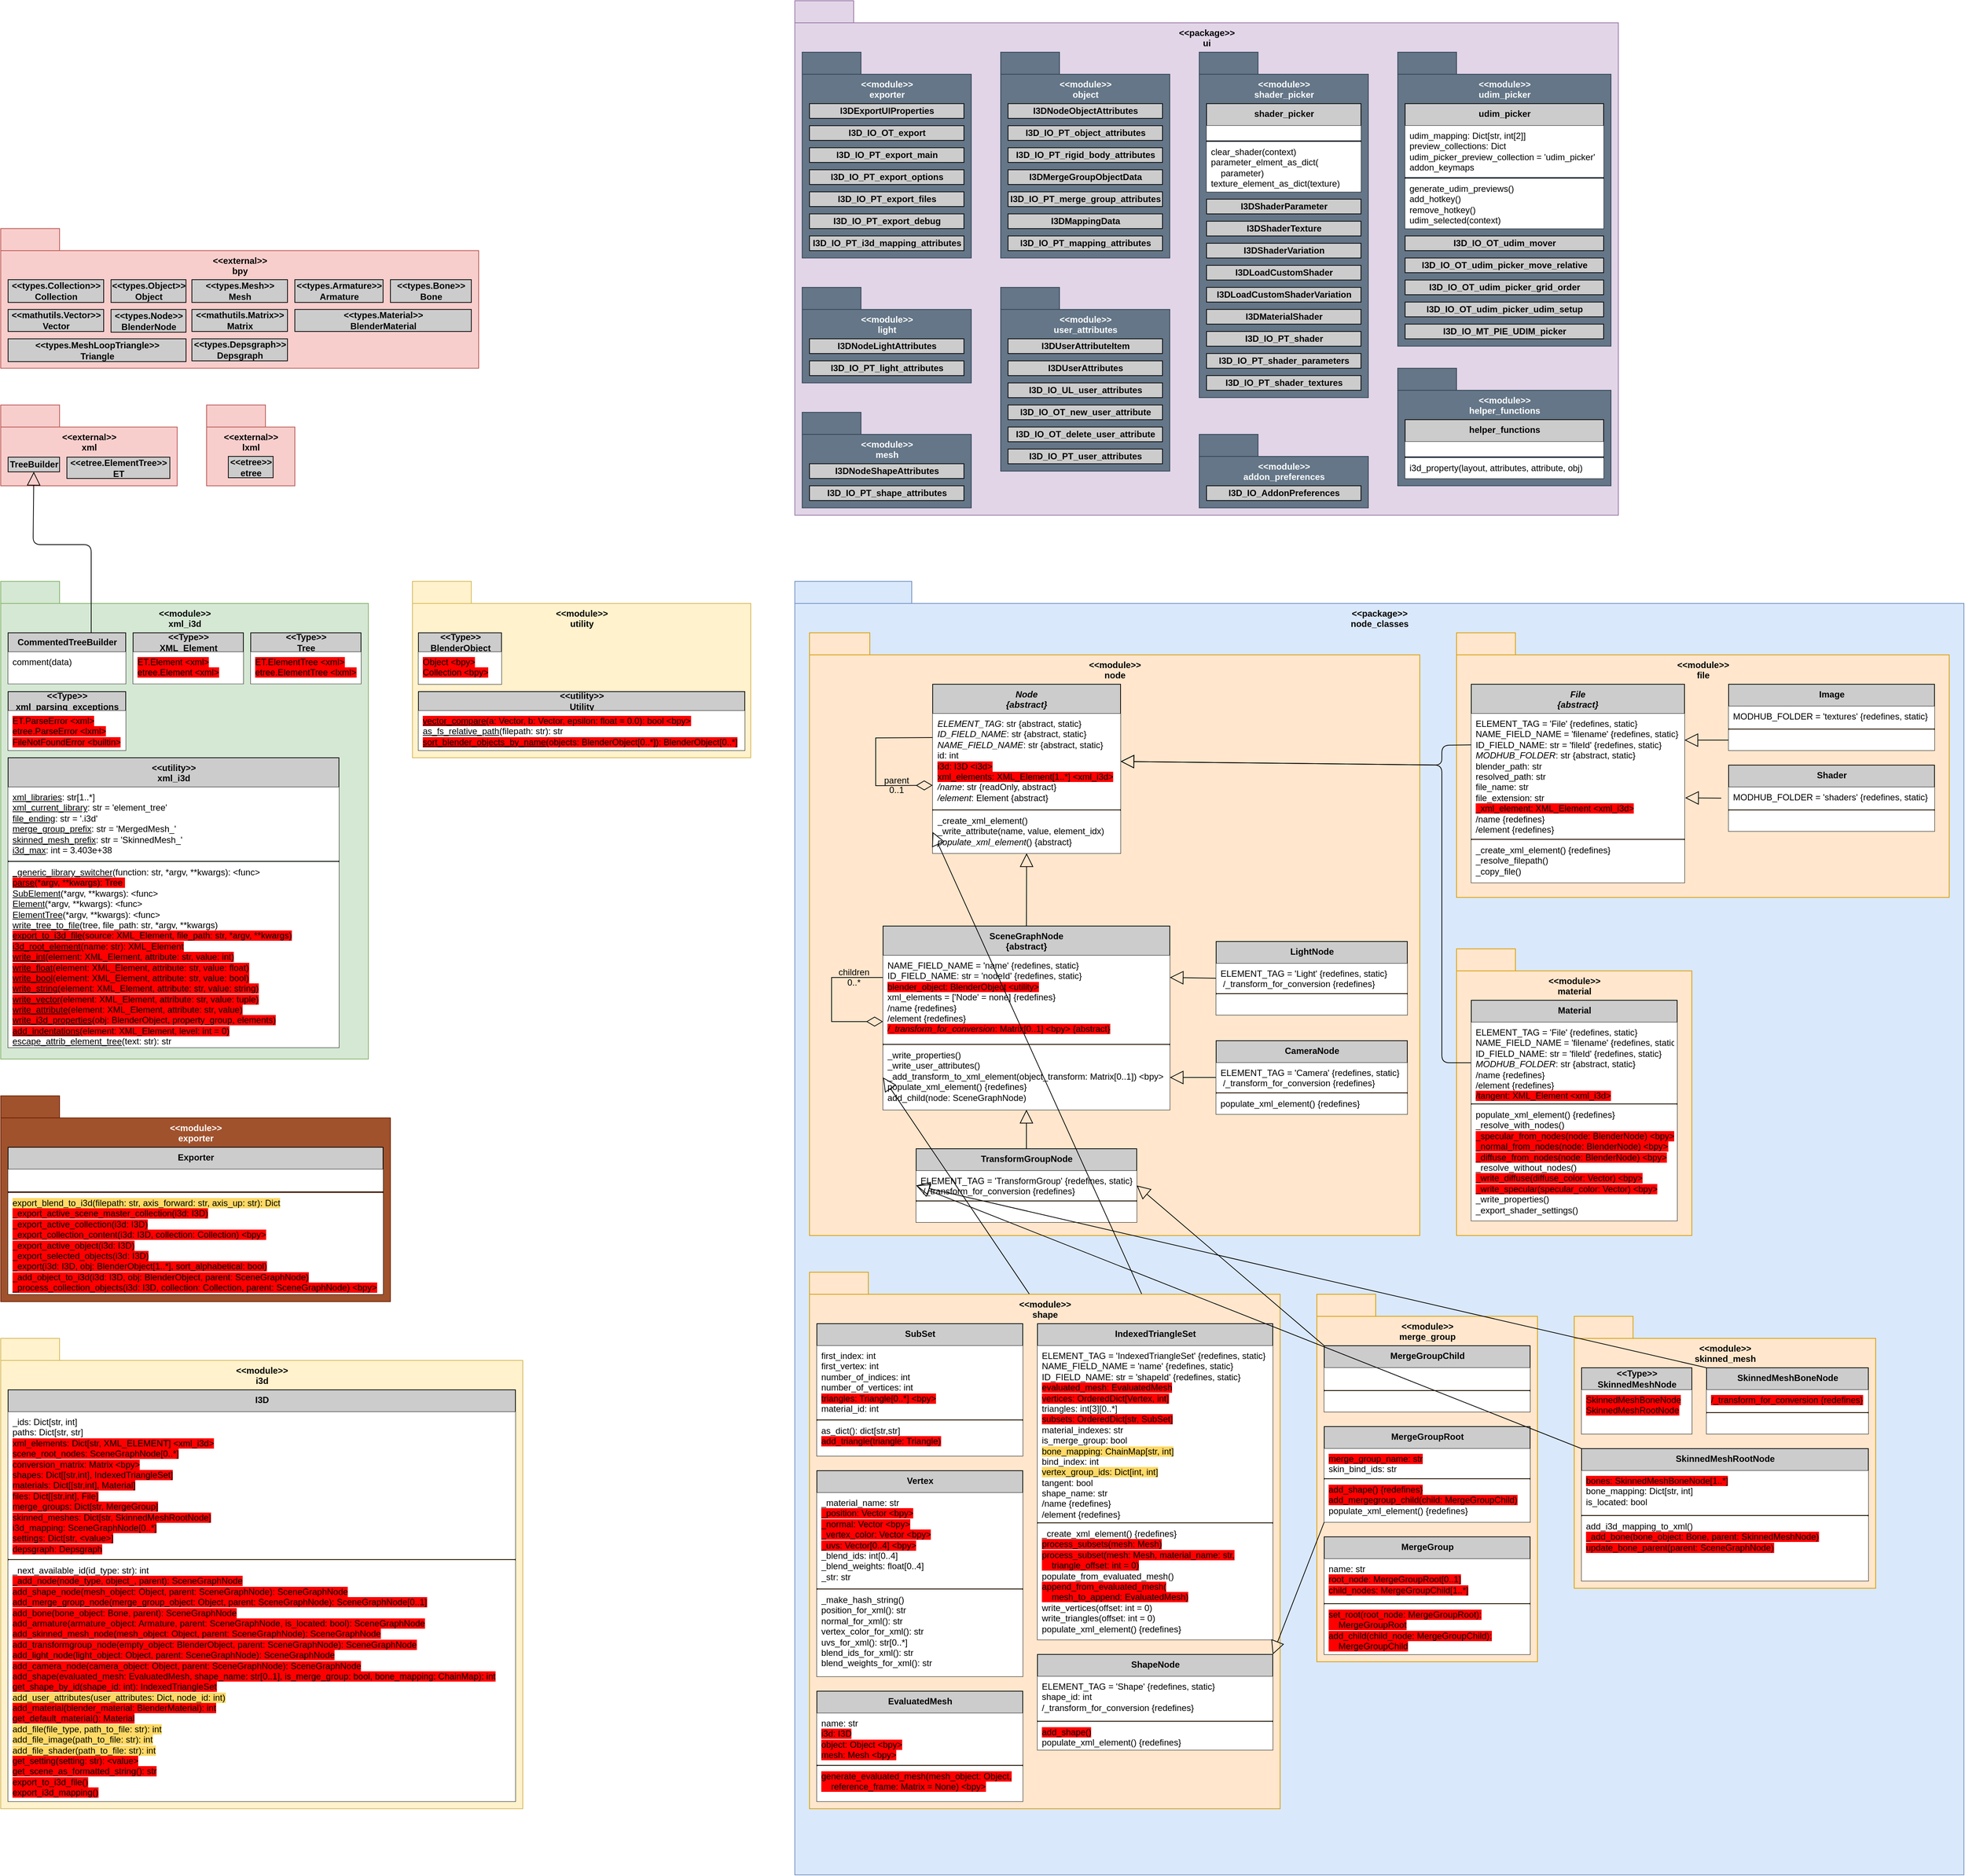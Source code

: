 <mxfile version="14.5.1" type="device"><diagram name="Page-1" id="b5b7bab2-c9e2-2cf4-8b2a-24fd1a2a6d21"><mxGraphModel dx="4063" dy="4687" grid="1" gridSize="10" guides="1" tooltips="1" connect="1" arrows="1" fold="1" page="1" pageScale="1" pageWidth="827" pageHeight="1169" background="#ffffff" math="0" shadow="0"><root><mxCell id="0"/><mxCell id="1" parent="0"/><mxCell id="hyC1rjjS6D9ZSaGe7eLf-1" value="&amp;lt;&amp;lt;package&amp;gt;&amp;gt;&lt;br&gt;node_classes" style="shape=folder;fontStyle=1;tabWidth=80;tabHeight=30;tabPosition=left;html=1;boundedLbl=1;verticalAlign=top;fillColor=#dae8fc;strokeColor=#6c8ebf;" parent="1" vertex="1"><mxGeometry x="1120" y="-990" width="1590" height="1760" as="geometry"/></mxCell><mxCell id="IZFEY0VcawkdVbA5wCVp-119" value="" style="group" parent="1" vertex="1" connectable="0"><mxGeometry x="320" y="-1240" width="130" height="130" as="geometry"/></mxCell><mxCell id="IZFEY0VcawkdVbA5wCVp-196" value="" style="group" parent="IZFEY0VcawkdVbA5wCVp-119" vertex="1" connectable="0"><mxGeometry y="10" width="120" height="110" as="geometry"/></mxCell><mxCell id="IZFEY0VcawkdVbA5wCVp-99" value="&amp;lt;&amp;lt;external&amp;gt;&amp;gt;&lt;br&gt;lxml" style="shape=folder;fontStyle=1;tabWidth=80;tabHeight=30;tabPosition=left;html=1;boundedLbl=1;verticalAlign=top;fillColor=#f8cecc;strokeColor=#b85450;" parent="IZFEY0VcawkdVbA5wCVp-196" vertex="1"><mxGeometry width="120" height="110" as="geometry"/></mxCell><mxCell id="IZFEY0VcawkdVbA5wCVp-190" value="&lt;b&gt;&amp;lt;&amp;lt;etree&amp;gt;&amp;gt;&lt;br&gt;etree&lt;br&gt;&lt;/b&gt;" style="fontStyle=0;shadow=0;sketch=0;strokeWidth=1;fillColor=#CCCCCC;gradientColor=none;fontSize=12;html=1;" parent="IZFEY0VcawkdVbA5wCVp-196" vertex="1"><mxGeometry x="29.538" y="70" width="60.923" height="29" as="geometry"/></mxCell><mxCell id="IZFEY0VcawkdVbA5wCVp-120" value="" style="group" parent="1" vertex="1" connectable="0"><mxGeometry x="40" y="-1230" width="240" height="130" as="geometry"/></mxCell><mxCell id="IZFEY0VcawkdVbA5wCVp-109" value="&amp;lt;&amp;lt;external&amp;gt;&amp;gt;&lt;br&gt;xml" style="shape=folder;fontStyle=1;tabWidth=80;tabHeight=30;tabPosition=left;html=1;boundedLbl=1;verticalAlign=top;fillColor=#f8cecc;strokeColor=#b85450;" parent="IZFEY0VcawkdVbA5wCVp-120" vertex="1"><mxGeometry width="240" height="110" as="geometry"/></mxCell><mxCell id="IZFEY0VcawkdVbA5wCVp-188" value="&lt;b&gt;TreeBuilder&lt;/b&gt;" style="fontStyle=0;shadow=0;sketch=0;strokeWidth=1;fillColor=#CCCCCC;gradientColor=none;fontSize=12;html=1;" parent="IZFEY0VcawkdVbA5wCVp-120" vertex="1"><mxGeometry x="10" y="71" width="70" height="20" as="geometry"/></mxCell><mxCell id="IZFEY0VcawkdVbA5wCVp-189" value="&lt;b&gt;&amp;lt;&amp;lt;etree.ElementTree&amp;gt;&amp;gt;&lt;br&gt;ET&lt;br&gt;&lt;/b&gt;" style="fontStyle=0;shadow=0;sketch=0;strokeWidth=1;fillColor=#CCCCCC;gradientColor=none;fontSize=12;html=1;" parent="IZFEY0VcawkdVbA5wCVp-120" vertex="1"><mxGeometry x="90" y="71" width="140" height="29" as="geometry"/></mxCell><mxCell id="IZFEY0VcawkdVbA5wCVp-153" value="" style="group" parent="1" vertex="1" connectable="0"><mxGeometry x="40" y="-1440" width="650" height="161" as="geometry"/></mxCell><mxCell id="IZFEY0VcawkdVbA5wCVp-195" value="" style="group" parent="IZFEY0VcawkdVbA5wCVp-153" vertex="1" connectable="0"><mxGeometry y="-30" width="650" height="190" as="geometry"/></mxCell><mxCell id="IZFEY0VcawkdVbA5wCVp-154" value="&amp;lt;&amp;lt;external&amp;gt;&amp;gt;&lt;br&gt;bpy" style="shape=folder;fontStyle=1;tabWidth=80;tabHeight=30;tabPosition=left;html=1;boundedLbl=1;verticalAlign=top;fillColor=#f8cecc;strokeColor=#b85450;" parent="IZFEY0VcawkdVbA5wCVp-195" vertex="1"><mxGeometry width="650" height="190" as="geometry"/></mxCell><mxCell id="IZFEY0VcawkdVbA5wCVp-194" value="&lt;b&gt;&amp;lt;&amp;lt;types.Collection&amp;gt;&amp;gt;&lt;br&gt;Collection&lt;/b&gt;" style="fontStyle=0;shadow=0;sketch=0;strokeWidth=1;fillColor=#CCCCCC;gradientColor=none;fontSize=12;html=1;" parent="IZFEY0VcawkdVbA5wCVp-195" vertex="1"><mxGeometry x="10" y="69.5" width="130" height="31" as="geometry"/></mxCell><mxCell id="IZFEY0VcawkdVbA5wCVp-193" value="&lt;b&gt;&amp;lt;&amp;lt;mathutils.Vector&amp;gt;&amp;gt;&lt;br&gt;Vector&lt;/b&gt;" style="fontStyle=0;shadow=0;sketch=0;strokeWidth=1;fillColor=#CCCCCC;gradientColor=none;fontSize=12;html=1;" parent="IZFEY0VcawkdVbA5wCVp-195" vertex="1"><mxGeometry x="10" y="110" width="130" height="30" as="geometry"/></mxCell><mxCell id="IZFEY0VcawkdVbA5wCVp-191" value="&lt;b&gt;&amp;lt;&amp;lt;types.Object&amp;gt;&amp;gt;&lt;br&gt;Object&lt;/b&gt;" style="fontStyle=0;shadow=0;sketch=0;strokeWidth=1;fillColor=#CCCCCC;gradientColor=none;fontSize=12;html=1;" parent="IZFEY0VcawkdVbA5wCVp-195" vertex="1"><mxGeometry x="150" y="69.5" width="101.93" height="31" as="geometry"/></mxCell><mxCell id="0O5yuzNDMfVP8kCBFcuv-8" value="&lt;b&gt;&amp;lt;&amp;lt;types.Node&amp;gt;&amp;gt;&lt;br&gt;BlenderNode&lt;br&gt;&lt;/b&gt;" style="fontStyle=0;shadow=0;sketch=0;strokeWidth=1;fillColor=#CCCCCC;gradientColor=none;fontSize=12;html=1;" parent="IZFEY0VcawkdVbA5wCVp-195" vertex="1"><mxGeometry x="150" y="110" width="101.93" height="31" as="geometry"/></mxCell><mxCell id="kwOpl5ug4S3ry869LWgS-5" value="&lt;b&gt;&amp;lt;&amp;lt;types.MeshLoopTriangle&amp;gt;&amp;gt;&lt;br&gt;Triangle&lt;/b&gt;" style="fontStyle=0;shadow=0;sketch=0;strokeWidth=1;fillColor=#CCCCCC;gradientColor=none;fontSize=12;html=1;" parent="IZFEY0VcawkdVbA5wCVp-195" vertex="1"><mxGeometry x="10" y="150" width="242" height="31" as="geometry"/></mxCell><mxCell id="kwOpl5ug4S3ry869LWgS-14" value="&lt;b&gt;&amp;lt;&amp;lt;types.Mesh&amp;gt;&amp;gt;&lt;br&gt;Mesh&lt;br&gt;&lt;/b&gt;" style="fontStyle=0;shadow=0;sketch=0;strokeWidth=1;fillColor=#CCCCCC;gradientColor=none;fontSize=12;html=1;" parent="IZFEY0VcawkdVbA5wCVp-195" vertex="1"><mxGeometry x="260" y="69.5" width="130" height="31" as="geometry"/></mxCell><mxCell id="z_9iAu4dJPa4XXzB4bQH-16" value="&lt;b&gt;&amp;lt;&amp;lt;mathutils.Matrix&amp;gt;&amp;gt;&lt;br&gt;Matrix&lt;br&gt;&lt;/b&gt;" style="fontStyle=0;shadow=0;sketch=0;strokeWidth=1;fillColor=#CCCCCC;gradientColor=none;fontSize=12;html=1;" vertex="1" parent="IZFEY0VcawkdVbA5wCVp-195"><mxGeometry x="260" y="110" width="130" height="30" as="geometry"/></mxCell><mxCell id="z_9iAu4dJPa4XXzB4bQH-17" value="&lt;b&gt;&amp;lt;&amp;lt;types.Depsgraph&amp;gt;&amp;gt;&lt;br&gt;Depsgraph&lt;br&gt;&lt;/b&gt;" style="fontStyle=0;shadow=0;sketch=0;strokeWidth=1;fillColor=#CCCCCC;gradientColor=none;fontSize=12;html=1;" vertex="1" parent="IZFEY0VcawkdVbA5wCVp-195"><mxGeometry x="260" y="150" width="130" height="30" as="geometry"/></mxCell><mxCell id="z_9iAu4dJPa4XXzB4bQH-18" value="&lt;b&gt;&amp;lt;&amp;lt;types.Armature&amp;gt;&amp;gt;&lt;br&gt;Armature&lt;br&gt;&lt;/b&gt;" style="fontStyle=0;shadow=0;sketch=0;strokeWidth=1;fillColor=#CCCCCC;gradientColor=none;fontSize=12;html=1;" vertex="1" parent="IZFEY0VcawkdVbA5wCVp-195"><mxGeometry x="400" y="69.5" width="120" height="31" as="geometry"/></mxCell><mxCell id="z_9iAu4dJPa4XXzB4bQH-19" value="&lt;b&gt;&amp;lt;&amp;lt;types.Bone&amp;gt;&amp;gt;&lt;br&gt;Bone&lt;br&gt;&lt;/b&gt;" style="fontStyle=0;shadow=0;sketch=0;strokeWidth=1;fillColor=#CCCCCC;gradientColor=none;fontSize=12;html=1;" vertex="1" parent="IZFEY0VcawkdVbA5wCVp-195"><mxGeometry x="530" y="69.5" width="110" height="31" as="geometry"/></mxCell><mxCell id="z_9iAu4dJPa4XXzB4bQH-20" value="&lt;b&gt;&amp;lt;&amp;lt;types.Material&amp;gt;&amp;gt;&lt;br&gt;BlenderMaterial&lt;br&gt;&lt;/b&gt;" style="fontStyle=0;shadow=0;sketch=0;strokeWidth=1;fillColor=#CCCCCC;gradientColor=none;fontSize=12;html=1;" vertex="1" parent="IZFEY0VcawkdVbA5wCVp-195"><mxGeometry x="400" y="110" width="240" height="30" as="geometry"/></mxCell><mxCell id="IZFEY0VcawkdVbA5wCVp-169" value="" style="group" parent="1" vertex="1" connectable="0"><mxGeometry x="600" y="-990" width="467" height="310" as="geometry"/></mxCell><mxCell id="IZFEY0VcawkdVbA5wCVp-149" value="&amp;lt;&amp;lt;module&amp;gt;&amp;gt;&lt;br&gt;utility" style="shape=folder;fontStyle=1;tabWidth=80;tabHeight=30;tabPosition=left;html=1;boundedLbl=1;verticalAlign=top;fillColor=#fff2cc;strokeColor=#d6b656;" parent="IZFEY0VcawkdVbA5wCVp-169" vertex="1"><mxGeometry width="460" height="240" as="geometry"/></mxCell><mxCell id="IZFEY0VcawkdVbA5wCVp-151" value="&lt;b&gt;&amp;lt;&amp;lt;Type&amp;gt;&amp;gt;&lt;br&gt;BlenderObject&lt;/b&gt;" style="swimlane;fontStyle=0;childLayout=stackLayout;horizontal=1;startSize=26;horizontalStack=0;resizeParent=1;resizeParentMax=0;resizeLast=0;collapsible=1;marginBottom=0;html=1;fillColor=#CCCCCC;" parent="IZFEY0VcawkdVbA5wCVp-169" vertex="1"><mxGeometry x="8.07" y="70" width="112.982" height="70" as="geometry"/></mxCell><mxCell id="IZFEY0VcawkdVbA5wCVp-152" value="&lt;span style=&quot;background-color: rgb(255 , 0 , 0)&quot;&gt;Object &amp;lt;bpy&amp;gt;&lt;br&gt;Collection &amp;lt;bpy&amp;gt;&lt;/span&gt;" style="text;strokeColor=none;align=left;verticalAlign=top;spacingLeft=4;spacingRight=4;overflow=hidden;rotatable=0;points=[[0,0.5],[1,0.5]];portConstraint=eastwest;html=1;fillColor=#FFFFFF;" parent="IZFEY0VcawkdVbA5wCVp-151" vertex="1"><mxGeometry y="26" width="112.982" height="44" as="geometry"/></mxCell><mxCell id="IZFEY0VcawkdVbA5wCVp-160" value="&lt;b&gt;&amp;lt;&amp;lt;utility&amp;gt;&amp;gt;&lt;br&gt;Utility&lt;/b&gt;" style="swimlane;fontStyle=0;childLayout=stackLayout;horizontal=1;startSize=26;horizontalStack=0;resizeParent=1;resizeParentMax=0;resizeLast=0;collapsible=1;marginBottom=0;html=1;fillColor=#CCCCCC;" parent="IZFEY0VcawkdVbA5wCVp-169" vertex="1"><mxGeometry x="8.07" y="150" width="443.86" height="80" as="geometry"/></mxCell><mxCell id="IZFEY0VcawkdVbA5wCVp-161" value="&lt;span style=&quot;background-color: rgb(255 , 0 , 0)&quot;&gt;&lt;u&gt;vector_compare&lt;/u&gt;(a: Vector, b: Vector, epsilon: float = 0.0): bool &amp;lt;bpy&amp;gt;&lt;/span&gt;&lt;br&gt;&lt;u&gt;as_fs_relative_path&lt;/u&gt;(filepath: str): str&lt;br&gt;&lt;span style=&quot;background-color: rgb(255 , 0 , 0)&quot;&gt;&lt;u&gt;sort_blender_objects_by_name&lt;/u&gt;(objects: BlenderObject[0..*]): BlenderObject[0..*]&lt;/span&gt;" style="text;strokeColor=none;align=left;verticalAlign=top;spacingLeft=4;spacingRight=4;overflow=hidden;rotatable=0;points=[[0,0.5],[1,0.5]];portConstraint=eastwest;html=1;fillColor=#ffffff;" parent="IZFEY0VcawkdVbA5wCVp-160" vertex="1"><mxGeometry y="26" width="443.86" height="54" as="geometry"/></mxCell><mxCell id="IZFEY0VcawkdVbA5wCVp-177" value="" style="group" parent="1" vertex="1" connectable="0"><mxGeometry x="40" y="-990" width="500" height="730" as="geometry"/></mxCell><mxCell id="IZFEY0VcawkdVbA5wCVp-108" value="&amp;lt;&amp;lt;module&amp;gt;&amp;gt;&lt;br&gt;xml_i3d" style="shape=folder;fontStyle=1;tabWidth=80;tabHeight=30;tabPosition=left;html=1;boundedLbl=1;verticalAlign=top;fillColor=#d5e8d4;strokeColor=#82b366;" parent="IZFEY0VcawkdVbA5wCVp-177" vertex="1"><mxGeometry width="500" height="650" as="geometry"/></mxCell><mxCell id="IZFEY0VcawkdVbA5wCVp-95" value="&amp;lt;&amp;lt;utility&amp;gt;&amp;gt;&lt;br&gt;xml_i3d" style="swimlane;fontStyle=1;align=center;verticalAlign=top;childLayout=stackLayout;horizontal=1;startSize=40;horizontalStack=0;resizeParent=1;resizeParentMax=0;resizeLast=0;collapsible=1;marginBottom=0;fillColor=#CCCCCC;html=1;" parent="IZFEY0VcawkdVbA5wCVp-177" vertex="1"><mxGeometry x="10" y="240" width="450" height="394.25" as="geometry"/></mxCell><mxCell id="IZFEY0VcawkdVbA5wCVp-96" value="&lt;u&gt;xml_libraries&lt;/u&gt;: str[1..*]&lt;br&gt;&lt;u&gt;xml_current_library&lt;/u&gt;: str = 'element_tree'&lt;br&gt;&lt;u&gt;file_ending&lt;/u&gt;: str = '.i3d'&lt;br&gt;&lt;u&gt;merge_group_prefix&lt;/u&gt;: str = 'MergedMesh_'&lt;br&gt;&lt;u&gt;skinned_mesh_prefix&lt;/u&gt;: str = 'SkinnedMesh_'&lt;br&gt;&lt;u&gt;i3d_max&lt;/u&gt;: int =&amp;nbsp;3.403e+38&lt;br&gt;&amp;nbsp;" style="text;strokeColor=none;align=left;verticalAlign=top;spacingLeft=4;spacingRight=4;overflow=hidden;rotatable=0;points=[[0,0.5],[1,0.5]];portConstraint=eastwest;html=1;fillColor=#ffffff;" parent="IZFEY0VcawkdVbA5wCVp-95" vertex="1"><mxGeometry y="40" width="450" height="100" as="geometry"/></mxCell><mxCell id="IZFEY0VcawkdVbA5wCVp-97" value="" style="line;strokeWidth=1;fillColor=none;align=left;verticalAlign=middle;spacingTop=0;spacingLeft=0;spacingRight=0;rotatable=0;labelPosition=right;points=[];portConstraint=eastwest;sketch=0;spacing=0;fontSize=12;perimeterSpacing=0;shadow=0;" parent="IZFEY0VcawkdVbA5wCVp-95" vertex="1"><mxGeometry y="140" width="450" height="2.12" as="geometry"/></mxCell><mxCell id="IZFEY0VcawkdVbA5wCVp-98" value="&lt;u&gt;_generic_library_switcher&lt;/u&gt;(function: str, *argv, **kwargs): &amp;lt;func&amp;gt;&lt;br&gt;&lt;span style=&quot;background-color: rgb(255 , 0 , 0)&quot;&gt;&lt;u&gt;parse&lt;/u&gt;(*argv, **kwargs): Tree&amp;nbsp;&lt;/span&gt;&lt;br&gt;&lt;u&gt;SubElement&lt;/u&gt;(*argv, **kwargs): &amp;lt;func&amp;gt;&lt;br&gt;&lt;u&gt;Element&lt;/u&gt;(*argv, **kwargs): &amp;lt;func&amp;gt;&lt;br&gt;&lt;u&gt;ElementTree&lt;/u&gt;(*argv, **kwargs): &amp;lt;func&amp;gt;&lt;br&gt;&lt;u&gt;write_tree_to_file&lt;/u&gt;(tree, file_path: str, *argv, **kwargs)&lt;br&gt;&lt;span style=&quot;background-color: rgb(255 , 0 , 0)&quot;&gt;&lt;u&gt;export_to_i3d_file&lt;/u&gt;(source: XML_Element, file_path: str, *argv, **kwargs)&lt;/span&gt;&lt;br&gt;&lt;span style=&quot;background-color: rgb(255 , 0 , 0)&quot;&gt;&lt;u&gt;i3d_root_element&lt;/u&gt;(name: str): XML_Element&lt;br&gt;&lt;u&gt;write_int&lt;/u&gt;(element: XML_Element, attribute: str, value: int)&lt;br&gt;&lt;u&gt;write_float&lt;/u&gt;(element: XML_Element, attribute: str, value: float)&lt;br&gt;&lt;u&gt;write_bool&lt;/u&gt;(element: XML_Element, attribute: str, value: bool)&lt;br&gt;&lt;u&gt;write_string&lt;/u&gt;(element: XML_Element, attribute: str, value: string)&lt;br&gt;&lt;u&gt;write_vector&lt;/u&gt;(element: XML_Element, attribute: str, value: tuple)&lt;br&gt;&lt;u&gt;write_attribute&lt;/u&gt;(element: XML_Element, attribute: str, value)&lt;br&gt;&lt;u&gt;write_i3d_properties&lt;/u&gt;(obj: BlenderObject, property_group, elements)&lt;br&gt;&lt;u&gt;add_indentations&lt;/u&gt;(element: XML_Element, level: int = 0)&lt;/span&gt;&lt;br&gt;&lt;u&gt;escape_attrib_element_tree&lt;/u&gt;(text: str): str" style="text;strokeColor=none;align=left;verticalAlign=top;spacingLeft=4;spacingRight=4;overflow=hidden;rotatable=0;points=[[0,0.5],[1,0.5]];portConstraint=eastwest;fillColor=#ffffff;html=1;" parent="IZFEY0VcawkdVbA5wCVp-95" vertex="1"><mxGeometry y="142.12" width="450" height="252.13" as="geometry"/></mxCell><mxCell id="IZFEY0VcawkdVbA5wCVp-104" value="&lt;b&gt;CommentedTreeBuilder&lt;/b&gt;" style="swimlane;fontStyle=0;childLayout=stackLayout;horizontal=1;startSize=26;horizontalStack=0;resizeParent=1;resizeParentMax=0;resizeLast=0;collapsible=1;marginBottom=0;html=1;fillColor=#CCCCCC;" parent="IZFEY0VcawkdVbA5wCVp-177" vertex="1"><mxGeometry x="10" y="70.002" width="160" height="69.31" as="geometry"/></mxCell><mxCell id="IZFEY0VcawkdVbA5wCVp-105" value="comment(data)" style="text;strokeColor=none;align=left;verticalAlign=top;spacingLeft=4;spacingRight=4;overflow=hidden;rotatable=0;points=[[0,0.5],[1,0.5]];portConstraint=eastwest;fillColor=#ffffff;" parent="IZFEY0VcawkdVbA5wCVp-104" vertex="1"><mxGeometry y="26" width="160" height="43.31" as="geometry"/></mxCell><mxCell id="IZFEY0VcawkdVbA5wCVp-124" value="&lt;b&gt;&amp;lt;&amp;lt;Type&amp;gt;&amp;gt;&lt;br&gt;XML_Element&lt;/b&gt;" style="swimlane;fontStyle=0;childLayout=stackLayout;horizontal=1;startSize=26;horizontalStack=0;resizeParent=1;resizeParentMax=0;resizeLast=0;collapsible=1;marginBottom=0;html=1;fillColor=#CCCCCC;" parent="IZFEY0VcawkdVbA5wCVp-177" vertex="1"><mxGeometry x="180" y="70" width="150" height="69.312" as="geometry"/></mxCell><mxCell id="IZFEY0VcawkdVbA5wCVp-125" value="&lt;span style=&quot;background-color: rgb(255 , 0 , 0)&quot;&gt;ET.Element &amp;lt;xml&amp;gt;&lt;br&gt;etree.Element &amp;lt;xml&amp;gt;&lt;/span&gt;" style="text;strokeColor=none;align=left;verticalAlign=top;spacingLeft=4;spacingRight=4;overflow=hidden;rotatable=0;points=[[0,0.5],[1,0.5]];portConstraint=eastwest;html=1;fillColor=#ffffff;" parent="IZFEY0VcawkdVbA5wCVp-124" vertex="1"><mxGeometry y="26" width="150" height="43.312" as="geometry"/></mxCell><mxCell id="IZFEY0VcawkdVbA5wCVp-167" value="&lt;b&gt;&amp;lt;&amp;lt;Type&amp;gt;&amp;gt;&lt;br&gt;Tree&lt;/b&gt;" style="swimlane;fontStyle=0;childLayout=stackLayout;horizontal=1;startSize=26;horizontalStack=0;resizeParent=1;resizeParentMax=0;resizeLast=0;collapsible=1;marginBottom=0;html=1;fillColor=#CCCCCC;" parent="IZFEY0VcawkdVbA5wCVp-177" vertex="1"><mxGeometry x="340" y="70.002" width="150" height="69.31" as="geometry"/></mxCell><mxCell id="IZFEY0VcawkdVbA5wCVp-168" value="&lt;span style=&quot;background-color: rgb(255 , 0 , 0)&quot;&gt;ET.ElementTree &amp;lt;xml&amp;gt;&lt;br&gt;etree.ElementTree &amp;lt;lxml&amp;gt;&lt;/span&gt;" style="text;strokeColor=none;align=left;verticalAlign=top;spacingLeft=4;spacingRight=4;overflow=hidden;rotatable=0;points=[[0,0.5],[1,0.5]];portConstraint=eastwest;html=1;fillColor=#ffffff;" parent="IZFEY0VcawkdVbA5wCVp-167" vertex="1"><mxGeometry y="26" width="150" height="43.31" as="geometry"/></mxCell><mxCell id="IZFEY0VcawkdVbA5wCVp-180" value="&lt;b&gt;&amp;lt;&amp;lt;Type&amp;gt;&amp;gt;&lt;br&gt;xml_parsing_exceptions&lt;br&gt;&lt;/b&gt;" style="swimlane;fontStyle=0;childLayout=stackLayout;horizontal=1;startSize=26;horizontalStack=0;resizeParent=1;resizeParentMax=0;resizeLast=0;collapsible=1;marginBottom=0;html=1;fillColor=#CCCCCC;" parent="IZFEY0VcawkdVbA5wCVp-177" vertex="1"><mxGeometry x="10" y="150" width="160" height="80" as="geometry"/></mxCell><mxCell id="IZFEY0VcawkdVbA5wCVp-181" value="&lt;span style=&quot;background-color: rgb(255 , 0 , 0)&quot;&gt;ET.ParseError &amp;lt;xml&amp;gt;&lt;br&gt;etree.ParseError &amp;lt;lxml&amp;gt;&lt;br&gt;FileNotFoundError &amp;lt;builtin&amp;gt;&lt;/span&gt;" style="text;strokeColor=none;align=left;verticalAlign=top;spacingLeft=4;spacingRight=4;overflow=hidden;rotatable=0;points=[[0,0.5],[1,0.5]];portConstraint=eastwest;html=1;fillColor=#ffffff;" parent="IZFEY0VcawkdVbA5wCVp-180" vertex="1"><mxGeometry y="26" width="160" height="54" as="geometry"/></mxCell><mxCell id="IZFEY0VcawkdVbA5wCVp-122" value="" style="endArrow=block;endSize=16;endFill=0;html=1;entryX=0.5;entryY=1;entryDx=0;entryDy=0;" parent="1" target="IZFEY0VcawkdVbA5wCVp-188" edge="1"><mxGeometry width="160" relative="1" as="geometry"><mxPoint x="163" y="-920" as="sourcePoint"/><mxPoint x="84" y="-1100" as="targetPoint"/><Array as="points"><mxPoint x="163" y="-1040"/><mxPoint x="84" y="-1040"/></Array></mxGeometry></mxCell><mxCell id="VCYkLwe4R0at4fkHDpr9-2" value="&amp;lt;&amp;lt;module&amp;gt;&amp;gt;&lt;br&gt;file" style="shape=folder;fontStyle=1;tabWidth=80;tabHeight=30;tabPosition=left;html=1;boundedLbl=1;verticalAlign=top;fillColor=#ffe6cc;strokeColor=#d79b00;" parent="1" vertex="1"><mxGeometry x="2020" y="-920" width="670" height="360" as="geometry"/></mxCell><mxCell id="VCYkLwe4R0at4fkHDpr9-3" value="File&#10;{abstract}" style="swimlane;fontStyle=3;align=center;verticalAlign=top;childLayout=stackLayout;horizontal=1;startSize=40;horizontalStack=0;resizeParent=1;resizeParentMax=0;resizeLast=0;collapsible=1;marginBottom=0;fillColor=#CCCCCC;" parent="1" vertex="1"><mxGeometry x="2040" y="-850" width="290" height="270" as="geometry"/></mxCell><mxCell id="VCYkLwe4R0at4fkHDpr9-4" value="ELEMENT_TAG = 'File' {redefines, static}&lt;br&gt;NAME_FIELD_NAME = 'filename' {redefines, static}&lt;br&gt;ID_FIELD_NAME: str = 'fileId' {redefines, static}&lt;br&gt;&lt;i&gt;MODHUB_FOLDER&lt;/i&gt;: str {abstract, static}&lt;br&gt;blender_path: str&lt;br&gt;resolved_path: str&lt;br&gt;file_name: str&lt;br&gt;file_extension: str&lt;br&gt;&lt;span style=&quot;background-color: rgb(255 , 0 , 0)&quot;&gt;_xml_element: XML_Element &amp;lt;xml_i3d&amp;gt;&lt;/span&gt;&lt;br&gt;/name {redefines}&lt;br&gt;/element {redefines}" style="text;strokeColor=none;align=left;verticalAlign=top;spacingLeft=4;spacingRight=4;overflow=hidden;rotatable=0;points=[[0,0.5],[1,0.5],[1, 0.25],[1,0.75],[0, 0.25],[0,0.75]];portConstraint=eastwest;html=1;fillColor=#ffffff;" parent="VCYkLwe4R0at4fkHDpr9-3" vertex="1"><mxGeometry y="40" width="290" height="170" as="geometry"/></mxCell><mxCell id="VCYkLwe4R0at4fkHDpr9-5" value="" style="line;strokeWidth=1;fillColor=none;align=left;verticalAlign=middle;spacingTop=0;spacingLeft=0;spacingRight=0;rotatable=0;labelPosition=right;points=[];portConstraint=eastwest;sketch=0;spacing=0;fontSize=12;perimeterSpacing=0;shadow=0;" parent="VCYkLwe4R0at4fkHDpr9-3" vertex="1"><mxGeometry y="210" width="290" height="2.12" as="geometry"/></mxCell><mxCell id="VCYkLwe4R0at4fkHDpr9-6" value="_create_xml_element() {redefines}&lt;br&gt;_resolve_filepath()&lt;br&gt;_copy_file()" style="text;strokeColor=none;align=left;verticalAlign=top;spacingLeft=4;spacingRight=4;overflow=hidden;rotatable=0;points=[[0,0.5],[1,0.5]];portConstraint=eastwest;fillColor=#ffffff;html=1;" parent="VCYkLwe4R0at4fkHDpr9-3" vertex="1"><mxGeometry y="212.12" width="290" height="57.88" as="geometry"/></mxCell><mxCell id="hyC1rjjS6D9ZSaGe7eLf-66" value="" style="group" parent="1" vertex="1" connectable="0"><mxGeometry x="1140" y="-920" width="830" height="820" as="geometry"/></mxCell><mxCell id="hyC1rjjS6D9ZSaGe7eLf-2" value="&amp;lt;&amp;lt;module&amp;gt;&amp;gt;&lt;br&gt;node" style="shape=folder;fontStyle=1;tabWidth=80;tabHeight=30;tabPosition=left;html=1;boundedLbl=1;verticalAlign=top;fillColor=#ffe6cc;strokeColor=#d79b00;" parent="hyC1rjjS6D9ZSaGe7eLf-66" vertex="1"><mxGeometry width="830" height="820" as="geometry"/></mxCell><mxCell id="hyC1rjjS6D9ZSaGe7eLf-11" value="SceneGraphNode&#10;{abstract}" style="swimlane;fontStyle=1;align=center;verticalAlign=top;childLayout=stackLayout;horizontal=1;startSize=40;horizontalStack=0;resizeParent=1;resizeParentMax=0;resizeLast=0;collapsible=1;marginBottom=0;fillColor=#CCCCCC;" parent="hyC1rjjS6D9ZSaGe7eLf-66" vertex="1"><mxGeometry x="100" y="399" width="390" height="250" as="geometry"/></mxCell><mxCell id="hyC1rjjS6D9ZSaGe7eLf-12" value="NAME_FIELD_NAME = 'name' {redefines, static}&lt;br&gt;ID_FIELD_NAME: str = 'nodeId' {redefines, static}&lt;br&gt;&lt;span style=&quot;background-color: rgb(255 , 0 , 0)&quot;&gt;blender_object: BlenderObject &amp;lt;utility&amp;gt;&lt;/span&gt;&lt;br&gt;xml_elements = ['Node' = none] {redefines}&lt;br&gt;/name {redefines}&lt;br&gt;/element {redefines}&lt;br&gt;&lt;span style=&quot;background-color: rgb(255 , 0 , 0)&quot;&gt;&lt;i&gt;/_transform_for_conversion&lt;/i&gt;: Matrix[0..1] &amp;lt;bpy&amp;gt; {abstract}&lt;/span&gt;" style="text;strokeColor=none;align=left;verticalAlign=top;spacingLeft=4;spacingRight=4;overflow=hidden;rotatable=0;points=[[0,0.5],[1,0.5],[1, 0.25],[1,0.75],[0, 0.25],[0,0.75]];portConstraint=eastwest;html=1;fillColor=#ffffff;" parent="hyC1rjjS6D9ZSaGe7eLf-11" vertex="1"><mxGeometry y="40" width="390" height="120" as="geometry"/></mxCell><mxCell id="hyC1rjjS6D9ZSaGe7eLf-13" value="" style="line;strokeWidth=1;fillColor=none;align=left;verticalAlign=middle;spacingTop=0;spacingLeft=0;spacingRight=0;rotatable=0;labelPosition=right;points=[];portConstraint=eastwest;sketch=0;spacing=0;fontSize=12;perimeterSpacing=0;shadow=0;" parent="hyC1rjjS6D9ZSaGe7eLf-11" vertex="1"><mxGeometry y="160" width="390" height="2.12" as="geometry"/></mxCell><mxCell id="hyC1rjjS6D9ZSaGe7eLf-14" value="_write_properties()&lt;br&gt;_write_user_attributes()&lt;br&gt;_add_transform_to_xml_element(object_transform: Matrix[0..1]) &amp;lt;bpy&amp;gt;&lt;br&gt;populate_xml_element() {redefines}&lt;br&gt;add_child(node: SceneGraphNode)" style="text;strokeColor=none;align=left;verticalAlign=top;spacingLeft=4;spacingRight=4;overflow=hidden;rotatable=0;points=[[0,0.5],[1,0.5]];portConstraint=eastwest;fillColor=#ffffff;html=1;" parent="hyC1rjjS6D9ZSaGe7eLf-11" vertex="1"><mxGeometry y="162.12" width="390" height="87.88" as="geometry"/></mxCell><mxCell id="hyC1rjjS6D9ZSaGe7eLf-25" value="" style="endArrow=diamondThin;html=1;rounded=0;align=center;verticalAlign=top;endFill=0;labelBackgroundColor=none;exitX=0;exitY=0.25;exitDx=0;exitDy=0;entryX=0;entryY=0.75;entryDx=0;entryDy=0;strokeWidth=1;endSize=20;" parent="hyC1rjjS6D9ZSaGe7eLf-11" source="hyC1rjjS6D9ZSaGe7eLf-12" target="hyC1rjjS6D9ZSaGe7eLf-12" edge="1"><mxGeometry relative="1" as="geometry"><mxPoint x="-140" y="70" as="sourcePoint"/><mxPoint x="-140" y="133" as="targetPoint"/><Array as="points"><mxPoint x="-70" y="70"/><mxPoint x="-70" y="130"/></Array></mxGeometry></mxCell><mxCell id="hyC1rjjS6D9ZSaGe7eLf-26" value="children" style="resizable=0;html=1;align=center;verticalAlign=bottom;labelBackgroundColor=none;" parent="hyC1rjjS6D9ZSaGe7eLf-25" connectable="0" vertex="1"><mxGeometry x="-1" relative="1" as="geometry"><mxPoint x="-40" y="1" as="offset"/></mxGeometry></mxCell><mxCell id="hyC1rjjS6D9ZSaGe7eLf-27" value="0..*" style="resizable=0;html=1;align=center;verticalAlign=top;labelBackgroundColor=none;" parent="hyC1rjjS6D9ZSaGe7eLf-25" connectable="0" vertex="1"><mxGeometry x="-1" relative="1" as="geometry"><mxPoint x="-40" y="-7" as="offset"/></mxGeometry></mxCell><mxCell id="hyC1rjjS6D9ZSaGe7eLf-28" value="" style="resizable=0;html=1;align=center;verticalAlign=bottom;labelBackgroundColor=none;" parent="hyC1rjjS6D9ZSaGe7eLf-25" connectable="0" vertex="1"><mxGeometry x="1" relative="1" as="geometry"><mxPoint x="-50" y="0.97" as="offset"/></mxGeometry></mxCell><mxCell id="hyC1rjjS6D9ZSaGe7eLf-29" value="" style="resizable=0;html=1;align=center;verticalAlign=top;labelBackgroundColor=none;" parent="hyC1rjjS6D9ZSaGe7eLf-25" connectable="0" vertex="1"><mxGeometry x="1" relative="1" as="geometry"><mxPoint x="-50.0" y="-7.03" as="offset"/></mxGeometry></mxCell><mxCell id="hyC1rjjS6D9ZSaGe7eLf-39" value="TransformGroupNode" style="swimlane;fontStyle=1;align=center;verticalAlign=top;childLayout=stackLayout;horizontal=1;startSize=30;horizontalStack=0;resizeParent=1;resizeParentMax=0;resizeLast=0;collapsible=1;marginBottom=0;fillColor=#CCCCCC;html=1;" parent="hyC1rjjS6D9ZSaGe7eLf-66" vertex="1"><mxGeometry x="145" y="702" width="300" height="100" as="geometry"/></mxCell><mxCell id="hyC1rjjS6D9ZSaGe7eLf-40" value="ELEMENT_TAG = 'TransformGroup' {redefines, static}&lt;br&gt;&amp;nbsp;/_transform_for_conversion {redefines}" style="text;strokeColor=none;align=left;verticalAlign=top;spacingLeft=4;spacingRight=4;overflow=hidden;rotatable=0;points=[[0,0.5],[1,0.5],[1,0.25],[1,0.75]];portConstraint=eastwest;html=1;fillColor=#ffffff;" parent="hyC1rjjS6D9ZSaGe7eLf-39" vertex="1"><mxGeometry y="30" width="300" height="40" as="geometry"/></mxCell><mxCell id="hyC1rjjS6D9ZSaGe7eLf-41" value="" style="line;strokeWidth=1;fillColor=none;align=left;verticalAlign=middle;spacingTop=0;spacingLeft=0;spacingRight=0;rotatable=0;labelPosition=right;points=[];portConstraint=eastwest;sketch=0;spacing=0;fontSize=12;perimeterSpacing=0;shadow=0;" parent="hyC1rjjS6D9ZSaGe7eLf-39" vertex="1"><mxGeometry y="70" width="300" height="2.12" as="geometry"/></mxCell><mxCell id="hyC1rjjS6D9ZSaGe7eLf-42" value="" style="text;strokeColor=none;align=left;verticalAlign=top;spacingLeft=4;spacingRight=4;overflow=hidden;rotatable=0;points=[[0,0.5],[1,0.5]];portConstraint=eastwest;fillColor=#ffffff;" parent="hyC1rjjS6D9ZSaGe7eLf-39" vertex="1"><mxGeometry y="72.12" width="300" height="27.88" as="geometry"/></mxCell><mxCell id="hyC1rjjS6D9ZSaGe7eLf-46" value="LightNode" style="swimlane;fontStyle=1;align=center;verticalAlign=top;childLayout=stackLayout;horizontal=1;startSize=30;horizontalStack=0;resizeParent=1;resizeParentMax=0;resizeLast=0;collapsible=1;marginBottom=0;fillColor=#CCCCCC;html=1;" parent="hyC1rjjS6D9ZSaGe7eLf-66" vertex="1"><mxGeometry x="553" y="420" width="260" height="100" as="geometry"/></mxCell><mxCell id="hyC1rjjS6D9ZSaGe7eLf-47" value="ELEMENT_TAG = 'Light' {redefines, static}&lt;br&gt;&amp;nbsp;/_transform_for_conversion {redefines}" style="text;strokeColor=none;align=left;verticalAlign=top;spacingLeft=4;spacingRight=4;overflow=hidden;rotatable=0;points=[[0,0.5],[1,0.5],[1,0.25],[1,0.75]];portConstraint=eastwest;html=1;fillColor=#ffffff;" parent="hyC1rjjS6D9ZSaGe7eLf-46" vertex="1"><mxGeometry y="30" width="260" height="40" as="geometry"/></mxCell><mxCell id="hyC1rjjS6D9ZSaGe7eLf-48" value="" style="line;strokeWidth=1;fillColor=none;align=left;verticalAlign=middle;spacingTop=0;spacingLeft=0;spacingRight=0;rotatable=0;labelPosition=right;points=[];portConstraint=eastwest;sketch=0;spacing=0;fontSize=12;perimeterSpacing=0;shadow=0;" parent="hyC1rjjS6D9ZSaGe7eLf-46" vertex="1"><mxGeometry y="70" width="260" height="2.12" as="geometry"/></mxCell><mxCell id="hyC1rjjS6D9ZSaGe7eLf-49" value="" style="text;strokeColor=none;align=left;verticalAlign=top;spacingLeft=4;spacingRight=4;overflow=hidden;rotatable=0;points=[[0,0.5],[1,0.5]];portConstraint=eastwest;fillColor=#ffffff;" parent="hyC1rjjS6D9ZSaGe7eLf-46" vertex="1"><mxGeometry y="72.12" width="260" height="27.88" as="geometry"/></mxCell><mxCell id="hyC1rjjS6D9ZSaGe7eLf-52" value="CameraNode" style="swimlane;fontStyle=1;align=center;verticalAlign=top;childLayout=stackLayout;horizontal=1;startSize=30;horizontalStack=0;resizeParent=1;resizeParentMax=0;resizeLast=0;collapsible=1;marginBottom=0;fillColor=#CCCCCC;html=1;" parent="hyC1rjjS6D9ZSaGe7eLf-66" vertex="1"><mxGeometry x="553" y="555" width="260" height="100" as="geometry"/></mxCell><mxCell id="hyC1rjjS6D9ZSaGe7eLf-53" value="ELEMENT_TAG = 'Camera' {redefines, static}&lt;br&gt;&amp;nbsp;/_transform_for_conversion {redefines}" style="text;strokeColor=none;align=left;verticalAlign=top;spacingLeft=4;spacingRight=4;overflow=hidden;rotatable=0;points=[[0,0.5],[1,0.5],[1,0.25],[1,0.75]];portConstraint=eastwest;html=1;fillColor=#ffffff;" parent="hyC1rjjS6D9ZSaGe7eLf-52" vertex="1"><mxGeometry y="30" width="260" height="40" as="geometry"/></mxCell><mxCell id="hyC1rjjS6D9ZSaGe7eLf-54" value="" style="line;strokeWidth=1;fillColor=none;align=left;verticalAlign=middle;spacingTop=0;spacingLeft=0;spacingRight=0;rotatable=0;labelPosition=right;points=[];portConstraint=eastwest;sketch=0;spacing=0;fontSize=12;perimeterSpacing=0;shadow=0;" parent="hyC1rjjS6D9ZSaGe7eLf-52" vertex="1"><mxGeometry y="70" width="260" height="2.12" as="geometry"/></mxCell><mxCell id="hyC1rjjS6D9ZSaGe7eLf-55" value="populate_xml_element() {redefines}" style="text;strokeColor=none;align=left;verticalAlign=top;spacingLeft=4;spacingRight=4;overflow=hidden;rotatable=0;points=[[0,0.5],[1,0.5]];portConstraint=eastwest;fillColor=#ffffff;" parent="hyC1rjjS6D9ZSaGe7eLf-52" vertex="1"><mxGeometry y="72.12" width="260" height="27.88" as="geometry"/></mxCell><mxCell id="hyC1rjjS6D9ZSaGe7eLf-44" value="" style="endArrow=block;endSize=16;endFill=0;html=1;exitX=0.5;exitY=0;exitDx=0;exitDy=0;entryX=0.5;entryY=1;entryDx=0;entryDy=0;" parent="hyC1rjjS6D9ZSaGe7eLf-66" source="hyC1rjjS6D9ZSaGe7eLf-39" target="hyC1rjjS6D9ZSaGe7eLf-11" edge="1"><mxGeometry width="160" relative="1" as="geometry"><mxPoint x="2160" y="440" as="sourcePoint"/><mxPoint x="3610" y="451.176" as="targetPoint"/></mxGeometry></mxCell><mxCell id="hyC1rjjS6D9ZSaGe7eLf-51" value="" style="endArrow=block;endSize=16;endFill=0;html=1;exitX=0;exitY=0.5;exitDx=0;exitDy=0;entryX=1;entryY=0.25;entryDx=0;entryDy=0;" parent="hyC1rjjS6D9ZSaGe7eLf-66" source="hyC1rjjS6D9ZSaGe7eLf-47" target="hyC1rjjS6D9ZSaGe7eLf-12" edge="1"><mxGeometry width="160" relative="1" as="geometry"><mxPoint x="2160" y="440" as="sourcePoint"/><mxPoint x="3630" y="-183" as="targetPoint"/></mxGeometry></mxCell><mxCell id="hyC1rjjS6D9ZSaGe7eLf-56" value="" style="endArrow=block;endSize=16;endFill=0;html=1;exitX=0;exitY=0.5;exitDx=0;exitDy=0;entryX=1;entryY=0.5;entryDx=0;entryDy=0;" parent="hyC1rjjS6D9ZSaGe7eLf-66" source="hyC1rjjS6D9ZSaGe7eLf-53" target="hyC1rjjS6D9ZSaGe7eLf-14" edge="1"><mxGeometry width="160" relative="1" as="geometry"><mxPoint x="2160" y="440" as="sourcePoint"/><mxPoint x="3810" y="550" as="targetPoint"/></mxGeometry></mxCell><mxCell id="hyC1rjjS6D9ZSaGe7eLf-3" value="Node&#10;{abstract}" style="swimlane;fontStyle=3;align=center;verticalAlign=top;childLayout=stackLayout;horizontal=1;startSize=40;horizontalStack=0;resizeParent=1;resizeParentMax=0;resizeLast=0;collapsible=1;marginBottom=0;fillColor=#CCCCCC;" parent="hyC1rjjS6D9ZSaGe7eLf-66" vertex="1"><mxGeometry x="167.5" y="70" width="255.5" height="230" as="geometry"/></mxCell><mxCell id="hyC1rjjS6D9ZSaGe7eLf-4" value="&lt;i&gt;ELEMENT_TAG&lt;/i&gt;: str {abstract, static}&amp;nbsp;&lt;br&gt;&lt;i&gt;ID_FIELD_NAME&lt;/i&gt;: str {abstract, static}&lt;br&gt;&lt;i&gt;NAME_FIELD_NAME&lt;/i&gt;: str {abstract, static}&lt;br&gt;id: int&lt;br&gt;&lt;span style=&quot;background-color: rgb(255 , 0 , 0)&quot;&gt;i3d: I3D &amp;lt;i3d&amp;gt;&lt;/span&gt;&lt;br&gt;&lt;span style=&quot;background-color: rgb(255 , 0 , 0)&quot;&gt;xml_elements: XML_Element[1..*] &amp;lt;xml_i3d&amp;gt;&lt;/span&gt;&lt;br&gt;&lt;i&gt;/name&lt;/i&gt;: str {readOnly, abstract}&lt;br&gt;&lt;i&gt;/element&lt;/i&gt;: Element {abstract}" style="text;strokeColor=none;align=left;verticalAlign=top;spacingLeft=4;spacingRight=4;overflow=hidden;rotatable=0;points=[[0,0.5],[1,0.5],[1, 0.25],[1,0.75],[0, 0.25],[0,0.75]];portConstraint=eastwest;html=1;fillColor=#ffffff;" parent="hyC1rjjS6D9ZSaGe7eLf-3" vertex="1"><mxGeometry y="40" width="255.5" height="130" as="geometry"/></mxCell><mxCell id="hyC1rjjS6D9ZSaGe7eLf-5" value="" style="line;strokeWidth=1;fillColor=none;align=left;verticalAlign=middle;spacingTop=0;spacingLeft=0;spacingRight=0;rotatable=0;labelPosition=right;points=[];portConstraint=eastwest;sketch=0;spacing=0;fontSize=12;perimeterSpacing=0;shadow=0;" parent="hyC1rjjS6D9ZSaGe7eLf-3" vertex="1"><mxGeometry y="170" width="255.5" height="2.12" as="geometry"/></mxCell><mxCell id="hyC1rjjS6D9ZSaGe7eLf-6" value="_create_xml_element()&amp;nbsp;&lt;br&gt;_write_attribute(name, value, element_idx)&lt;br&gt;&lt;i&gt;populate_xml_element&lt;/i&gt;() {abstract}" style="text;strokeColor=none;align=left;verticalAlign=top;spacingLeft=4;spacingRight=4;overflow=hidden;rotatable=0;points=[[0,0.5],[1,0.5]];portConstraint=eastwest;fillColor=#ffffff;fontStyle=0;html=1;" parent="hyC1rjjS6D9ZSaGe7eLf-3" vertex="1"><mxGeometry y="172.12" width="255.5" height="57.88" as="geometry"/></mxCell><mxCell id="kwOpl5ug4S3ry869LWgS-25" value="" style="endArrow=diamondThin;html=1;rounded=0;align=center;verticalAlign=top;endFill=0;labelBackgroundColor=none;exitX=0;exitY=0.25;exitDx=0;exitDy=0;entryX=0;entryY=0.75;entryDx=0;entryDy=0;strokeWidth=1;endSize=20;" parent="hyC1rjjS6D9ZSaGe7eLf-3" source="hyC1rjjS6D9ZSaGe7eLf-4" target="hyC1rjjS6D9ZSaGe7eLf-4" edge="1"><mxGeometry relative="1" as="geometry"><mxPoint x="-37.5" y="80" as="sourcePoint"/><mxPoint x="-37.5" y="140" as="targetPoint"/><Array as="points"><mxPoint x="-77.5" y="73"/><mxPoint x="-77.5" y="138"/></Array></mxGeometry></mxCell><mxCell id="kwOpl5ug4S3ry869LWgS-28" value="parent" style="resizable=0;html=1;align=center;verticalAlign=bottom;labelBackgroundColor=none;" parent="kwOpl5ug4S3ry869LWgS-25" connectable="0" vertex="1"><mxGeometry x="1" relative="1" as="geometry"><mxPoint x="-50" y="1.97" as="offset"/></mxGeometry></mxCell><mxCell id="kwOpl5ug4S3ry869LWgS-29" value="0..1" style="resizable=0;html=1;align=center;verticalAlign=top;labelBackgroundColor=none;" parent="kwOpl5ug4S3ry869LWgS-25" connectable="0" vertex="1"><mxGeometry x="1" relative="1" as="geometry"><mxPoint x="-50.0" y="-7.03" as="offset"/></mxGeometry></mxCell><mxCell id="hyC1rjjS6D9ZSaGe7eLf-45" value="" style="endArrow=block;endSize=16;endFill=0;html=1;exitX=0.5;exitY=0;exitDx=0;exitDy=0;entryX=0.5;entryY=1;entryDx=0;entryDy=0;" parent="hyC1rjjS6D9ZSaGe7eLf-66" source="hyC1rjjS6D9ZSaGe7eLf-11" target="hyC1rjjS6D9ZSaGe7eLf-3" edge="1"><mxGeometry width="160" relative="1" as="geometry"><mxPoint x="3140" y="-260" as="sourcePoint"/><mxPoint x="3140" y="-340" as="targetPoint"/></mxGeometry></mxCell><mxCell id="VCYkLwe4R0at4fkHDpr9-7" value="" style="endArrow=block;endSize=16;endFill=0;html=1;exitX=0;exitY=0.25;exitDx=0;exitDy=0;entryX=1;entryY=0.5;entryDx=0;entryDy=0;" parent="1" source="VCYkLwe4R0at4fkHDpr9-4" target="hyC1rjjS6D9ZSaGe7eLf-4" edge="1"><mxGeometry width="160" relative="1" as="geometry"><mxPoint x="1880" y="-590" as="sourcePoint"/><mxPoint x="1880" y="-670" as="targetPoint"/><Array as="points"><mxPoint x="2000" y="-767"/><mxPoint x="2000" y="-740"/></Array></mxGeometry></mxCell><mxCell id="VCYkLwe4R0at4fkHDpr9-8" value="Image" style="swimlane;fontStyle=1;align=center;verticalAlign=top;childLayout=stackLayout;horizontal=1;startSize=30;horizontalStack=0;resizeParent=1;resizeParentMax=0;resizeLast=0;collapsible=1;marginBottom=0;fillColor=#CCCCCC;html=1;" parent="1" vertex="1"><mxGeometry x="2390" y="-850" width="280" height="90" as="geometry"/></mxCell><mxCell id="VCYkLwe4R0at4fkHDpr9-9" value="MODHUB_FOLDER = 'textures' {redefines, static}" style="text;strokeColor=none;align=left;verticalAlign=top;spacingLeft=4;spacingRight=4;overflow=hidden;rotatable=0;points=[[0,0.5],[1,0.5],[1, 0.25],[1,0.75],[0, 0.25],[0,0.75]];portConstraint=eastwest;html=1;fillColor=#ffffff;" parent="VCYkLwe4R0at4fkHDpr9-8" vertex="1"><mxGeometry y="30" width="280" height="30" as="geometry"/></mxCell><mxCell id="VCYkLwe4R0at4fkHDpr9-10" value="" style="line;strokeWidth=1;fillColor=none;align=left;verticalAlign=middle;spacingTop=0;spacingLeft=0;spacingRight=0;rotatable=0;labelPosition=right;points=[];portConstraint=eastwest;sketch=0;spacing=0;fontSize=12;perimeterSpacing=0;shadow=0;" parent="VCYkLwe4R0at4fkHDpr9-8" vertex="1"><mxGeometry y="60" width="280" height="2.12" as="geometry"/></mxCell><mxCell id="VCYkLwe4R0at4fkHDpr9-11" value="" style="text;strokeColor=none;align=left;verticalAlign=top;spacingLeft=4;spacingRight=4;overflow=hidden;rotatable=0;points=[[0,0.5],[1,0.5]];portConstraint=eastwest;fillColor=#ffffff;html=1;" parent="VCYkLwe4R0at4fkHDpr9-8" vertex="1"><mxGeometry y="62.12" width="280" height="27.88" as="geometry"/></mxCell><mxCell id="VCYkLwe4R0at4fkHDpr9-16" value="Shader" style="swimlane;fontStyle=1;align=center;verticalAlign=top;childLayout=stackLayout;horizontal=1;startSize=30;horizontalStack=0;resizeParent=1;resizeParentMax=0;resizeLast=0;collapsible=1;marginBottom=0;fillColor=#CCCCCC;html=1;" parent="1" vertex="1"><mxGeometry x="2390" y="-740" width="280" height="90" as="geometry"/></mxCell><mxCell id="VCYkLwe4R0at4fkHDpr9-17" value="MODHUB_FOLDER = 'shaders' {redefines, static}" style="text;strokeColor=none;align=left;verticalAlign=top;spacingLeft=4;spacingRight=4;overflow=hidden;rotatable=0;points=[[0,0.5],[1,0.5],[1, 0.25],[1,0.75],[0, 0.25],[0,0.75]];portConstraint=eastwest;html=1;fillColor=#ffffff;" parent="VCYkLwe4R0at4fkHDpr9-16" vertex="1"><mxGeometry y="30" width="280" height="30" as="geometry"/></mxCell><mxCell id="VCYkLwe4R0at4fkHDpr9-18" value="" style="line;strokeWidth=1;fillColor=none;align=left;verticalAlign=middle;spacingTop=0;spacingLeft=0;spacingRight=0;rotatable=0;labelPosition=right;points=[];portConstraint=eastwest;sketch=0;spacing=0;fontSize=12;perimeterSpacing=0;shadow=0;" parent="VCYkLwe4R0at4fkHDpr9-16" vertex="1"><mxGeometry y="60" width="280" height="2.12" as="geometry"/></mxCell><mxCell id="VCYkLwe4R0at4fkHDpr9-19" value="" style="text;strokeColor=none;align=left;verticalAlign=top;spacingLeft=4;spacingRight=4;overflow=hidden;rotatable=0;points=[[0,0.5],[1,0.5]];portConstraint=eastwest;fillColor=#ffffff;html=1;" parent="VCYkLwe4R0at4fkHDpr9-16" vertex="1"><mxGeometry y="62.12" width="280" height="27.88" as="geometry"/></mxCell><mxCell id="VCYkLwe4R0at4fkHDpr9-23" value="" style="endArrow=block;endSize=16;endFill=0;html=1;exitX=0;exitY=0.5;exitDx=0;exitDy=0;entryX=1;entryY=0.212;entryDx=0;entryDy=0;entryPerimeter=0;" parent="1" source="VCYkLwe4R0at4fkHDpr9-11" target="VCYkLwe4R0at4fkHDpr9-4" edge="1"><mxGeometry width="160" relative="1" as="geometry"><mxPoint x="2393" y="-749" as="sourcePoint"/><mxPoint x="2330.0" y="-750" as="targetPoint"/></mxGeometry></mxCell><mxCell id="VCYkLwe4R0at4fkHDpr9-24" value="" style="endArrow=block;endSize=16;endFill=0;html=1;entryX=1.003;entryY=0.674;entryDx=0;entryDy=0;entryPerimeter=0;" parent="1" target="VCYkLwe4R0at4fkHDpr9-4" edge="1"><mxGeometry width="160" relative="1" as="geometry"><mxPoint x="2380" y="-695" as="sourcePoint"/><mxPoint x="2380.0" y="-576" as="targetPoint"/></mxGeometry></mxCell><mxCell id="0O5yuzNDMfVP8kCBFcuv-6" value="" style="group" parent="1" vertex="1" connectable="0"><mxGeometry x="2020" y="-490" width="320" height="390" as="geometry"/></mxCell><mxCell id="0O5yuzNDMfVP8kCBFcuv-1" value="&amp;lt;&amp;lt;module&amp;gt;&amp;gt;&lt;br&gt;material" style="shape=folder;fontStyle=1;tabWidth=80;tabHeight=30;tabPosition=left;html=1;boundedLbl=1;verticalAlign=top;fillColor=#ffe6cc;strokeColor=#d79b00;" parent="0O5yuzNDMfVP8kCBFcuv-6" vertex="1"><mxGeometry width="320" height="390" as="geometry"/></mxCell><mxCell id="0O5yuzNDMfVP8kCBFcuv-2" value="Material" style="swimlane;fontStyle=1;align=center;verticalAlign=top;childLayout=stackLayout;horizontal=1;startSize=30;horizontalStack=0;resizeParent=1;resizeParentMax=0;resizeLast=0;collapsible=1;marginBottom=0;fillColor=#CCCCCC;html=1;" parent="0O5yuzNDMfVP8kCBFcuv-6" vertex="1"><mxGeometry x="20" y="70" width="280" height="300" as="geometry"/></mxCell><mxCell id="0O5yuzNDMfVP8kCBFcuv-3" value="ELEMENT_TAG = 'File' {redefines, static}&lt;br&gt;NAME_FIELD_NAME = 'filename' {redefines, static}&lt;br&gt;ID_FIELD_NAME: str = 'fileId' {redefines, static}&lt;br&gt;&lt;i&gt;MODHUB_FOLDER&lt;/i&gt;: str {abstract, static}&lt;br&gt;/name {redefines}&lt;br&gt;/element {redefines}&lt;br&gt;&lt;span style=&quot;background-color: rgb(255 , 0 , 0)&quot;&gt;/tangent: XML_Element &amp;lt;xml_i3d&amp;gt;&lt;/span&gt;" style="text;strokeColor=none;align=left;verticalAlign=top;spacingLeft=4;spacingRight=4;overflow=hidden;rotatable=0;points=[[0,0.5],[1,0.5],[1, 0.25],[1,0.75],[0, 0.25],[0,0.75]];portConstraint=eastwest;html=1;fillColor=#ffffff;" parent="0O5yuzNDMfVP8kCBFcuv-2" vertex="1"><mxGeometry y="30" width="280" height="110" as="geometry"/></mxCell><mxCell id="0O5yuzNDMfVP8kCBFcuv-4" value="" style="line;strokeWidth=1;fillColor=none;align=left;verticalAlign=middle;spacingTop=0;spacingLeft=0;spacingRight=0;rotatable=0;labelPosition=right;points=[];portConstraint=eastwest;sketch=0;spacing=0;fontSize=12;perimeterSpacing=0;shadow=0;" parent="0O5yuzNDMfVP8kCBFcuv-2" vertex="1"><mxGeometry y="140" width="280" height="2.12" as="geometry"/></mxCell><mxCell id="0O5yuzNDMfVP8kCBFcuv-5" value="populate_xml_element() {redefines}&lt;br&gt;_resolve_with_nodes()&lt;br&gt;&lt;span style=&quot;background-color: rgb(255 , 0 , 0)&quot;&gt;_specular_from_nodes(node: BlenderNode) &amp;lt;bpy&amp;gt;&lt;br&gt;_normal_from_nodes(node: BlenderNode) &amp;lt;bpy&amp;gt;&lt;br&gt;_diffuse_from_nodes(node: BlenderNode) &amp;lt;bpy&amp;gt;&lt;/span&gt;&lt;br&gt;_resolve_without_nodes()&lt;br&gt;&lt;span style=&quot;background-color: rgb(255 , 0 , 0)&quot;&gt;_write_diffuse(diffuse_color: Vector) &amp;lt;bpy&amp;gt;&lt;br&gt;_write_specular(specular_color: Vector) &amp;lt;bpy&amp;gt;&lt;/span&gt;&lt;br&gt;_write_properties()&lt;br&gt;_export_shader_settings()" style="text;strokeColor=none;align=left;verticalAlign=top;spacingLeft=4;spacingRight=4;overflow=hidden;rotatable=0;points=[[0,0.5],[1,0.5]];portConstraint=eastwest;fillColor=#ffffff;html=1;" parent="0O5yuzNDMfVP8kCBFcuv-2" vertex="1"><mxGeometry y="142.12" width="280" height="157.88" as="geometry"/></mxCell><mxCell id="0O5yuzNDMfVP8kCBFcuv-19" value="" style="endArrow=block;endSize=16;endFill=0;html=1;strokeWidth=1;exitX=0;exitY=0.5;exitDx=0;exitDy=0;entryX=1;entryY=0.5;entryDx=0;entryDy=0;" parent="1" source="0O5yuzNDMfVP8kCBFcuv-3" target="hyC1rjjS6D9ZSaGe7eLf-4" edge="1"><mxGeometry width="160" relative="1" as="geometry"><mxPoint x="1980" y="-510" as="sourcePoint"/><mxPoint x="1980" y="-590" as="targetPoint"/><Array as="points"><mxPoint x="2000" y="-335"/><mxPoint x="2000" y="-740"/></Array></mxGeometry></mxCell><mxCell id="kwOpl5ug4S3ry869LWgS-19" value="" style="endArrow=block;endSize=16;endFill=0;html=1;entryX=0;entryY=0.5;entryDx=0;entryDy=0;exitX=0.5;exitY=0;exitDx=0;exitDy=0;" parent="1" source="kwOpl5ug4S3ry869LWgS-15" target="hyC1rjjS6D9ZSaGe7eLf-6" edge="1"><mxGeometry width="160" relative="1" as="geometry"><mxPoint x="860" y="-370" as="sourcePoint"/><mxPoint x="860" y="-450" as="targetPoint"/></mxGeometry></mxCell><mxCell id="kwOpl5ug4S3ry869LWgS-34" value="" style="endArrow=block;endSize=16;endFill=0;html=1;entryX=0;entryY=0.5;entryDx=0;entryDy=0;exitX=1;exitY=0;exitDx=0;exitDy=0;" parent="1" source="kwOpl5ug4S3ry869LWgS-30" target="hyC1rjjS6D9ZSaGe7eLf-14" edge="1"><mxGeometry width="160" relative="1" as="geometry"><mxPoint x="1050" y="-50" as="sourcePoint"/><mxPoint x="1050" y="-130" as="targetPoint"/></mxGeometry></mxCell><mxCell id="kwOpl5ug4S3ry869LWgS-35" value="" style="group" parent="1" vertex="1" connectable="0"><mxGeometry x="1140" y="-50" width="640" height="730" as="geometry"/></mxCell><mxCell id="0O5yuzNDMfVP8kCBFcuv-22" value="&amp;lt;&amp;lt;module&amp;gt;&amp;gt;&lt;br&gt;shape" style="shape=folder;fontStyle=1;tabWidth=80;tabHeight=30;tabPosition=left;html=1;boundedLbl=1;verticalAlign=top;fillColor=#ffe6cc;strokeColor=#d79b00;" parent="kwOpl5ug4S3ry869LWgS-35" vertex="1"><mxGeometry width="640" height="730" as="geometry"/></mxCell><mxCell id="kwOpl5ug4S3ry869LWgS-1" value="SubSet" style="swimlane;fontStyle=1;align=center;verticalAlign=top;childLayout=stackLayout;horizontal=1;startSize=30;horizontalStack=0;resizeParent=1;resizeParentMax=0;resizeLast=0;collapsible=1;marginBottom=0;fillColor=#CCCCCC;html=1;" parent="kwOpl5ug4S3ry869LWgS-35" vertex="1"><mxGeometry x="10" y="70" width="280" height="180" as="geometry"/></mxCell><mxCell id="kwOpl5ug4S3ry869LWgS-2" value="first_index: int&lt;br&gt;first_vertex: int&lt;br&gt;number_of_indices: int&lt;br&gt;number_of_vertices: int&lt;br&gt;&lt;span style=&quot;background-color: rgb(255 , 0 , 0)&quot;&gt;triangles: Triangle[0..*] &amp;lt;bpy&amp;gt;&lt;/span&gt;&lt;br&gt;material_id: int&lt;br&gt;&amp;nbsp;" style="text;strokeColor=none;align=left;verticalAlign=top;spacingLeft=4;spacingRight=4;overflow=hidden;rotatable=0;points=[[0,0.5],[1,0.5],[1, 0.25],[1,0.75],[0, 0.25],[0,0.75]];portConstraint=eastwest;html=1;fillColor=#ffffff;" parent="kwOpl5ug4S3ry869LWgS-1" vertex="1"><mxGeometry y="30" width="280" height="100" as="geometry"/></mxCell><mxCell id="kwOpl5ug4S3ry869LWgS-3" value="" style="line;strokeWidth=1;fillColor=none;align=left;verticalAlign=middle;spacingTop=0;spacingLeft=0;spacingRight=0;rotatable=0;labelPosition=right;points=[];portConstraint=eastwest;sketch=0;spacing=0;fontSize=12;perimeterSpacing=0;shadow=0;" parent="kwOpl5ug4S3ry869LWgS-1" vertex="1"><mxGeometry y="130" width="280" height="2.12" as="geometry"/></mxCell><mxCell id="kwOpl5ug4S3ry869LWgS-4" value="as_dict(): dict[str,str]&lt;br&gt;&lt;span style=&quot;background-color: rgb(255 , 0 , 0)&quot;&gt;add_triangle(triangle: Triangle)&lt;/span&gt;" style="text;strokeColor=none;align=left;verticalAlign=top;spacingLeft=4;spacingRight=4;overflow=hidden;rotatable=0;points=[[0,0.5],[1,0.5]];portConstraint=eastwest;fillColor=#ffffff;html=1;" parent="kwOpl5ug4S3ry869LWgS-1" vertex="1"><mxGeometry y="132.12" width="280" height="47.88" as="geometry"/></mxCell><mxCell id="kwOpl5ug4S3ry869LWgS-6" value="Vertex" style="swimlane;fontStyle=1;align=center;verticalAlign=top;childLayout=stackLayout;horizontal=1;startSize=30;horizontalStack=0;resizeParent=1;resizeParentMax=0;resizeLast=0;collapsible=1;marginBottom=0;fillColor=#CCCCCC;html=1;" parent="kwOpl5ug4S3ry869LWgS-35" vertex="1"><mxGeometry x="10" y="270" width="280" height="280" as="geometry"/></mxCell><mxCell id="kwOpl5ug4S3ry869LWgS-7" value="_material_name: str&lt;br&gt;&lt;span style=&quot;background-color: rgb(255 , 0 , 0)&quot;&gt;_position: Vector &amp;lt;bpy&amp;gt;&lt;br&gt;_normal: Vector &amp;lt;bpy&amp;gt;&lt;br&gt;_vertex_color: Vector &amp;lt;bpy&amp;gt;&lt;br&gt;_uvs: Vector[0..4] &amp;lt;bpy&amp;gt;&lt;/span&gt;&lt;br&gt;_blend_ids: int[0..4]&lt;br&gt;_blend_weights: float[0..4]&lt;br&gt;_str: str&lt;br&gt;&amp;nbsp;" style="text;strokeColor=none;align=left;verticalAlign=top;spacingLeft=4;spacingRight=4;overflow=hidden;rotatable=0;points=[[0,0.5],[1,0.5],[1, 0.25],[1,0.75],[0, 0.25],[0,0.75]];portConstraint=eastwest;html=1;fillColor=#ffffff;" parent="kwOpl5ug4S3ry869LWgS-6" vertex="1"><mxGeometry y="30" width="280" height="130" as="geometry"/></mxCell><mxCell id="kwOpl5ug4S3ry869LWgS-8" value="" style="line;strokeWidth=1;fillColor=none;align=left;verticalAlign=middle;spacingTop=0;spacingLeft=0;spacingRight=0;rotatable=0;labelPosition=right;points=[];portConstraint=eastwest;sketch=0;spacing=0;fontSize=12;perimeterSpacing=0;shadow=0;" parent="kwOpl5ug4S3ry869LWgS-6" vertex="1"><mxGeometry y="160" width="280" height="2.12" as="geometry"/></mxCell><mxCell id="kwOpl5ug4S3ry869LWgS-9" value="_make_hash_string()&lt;br&gt;position_for_xml(): str&lt;br&gt;normal_for_xml(): str&lt;br&gt;vertex_color_for_xml(): str&lt;br&gt;uvs_for_xml(): str[0..*]&lt;br&gt;blend_ids_for_xml(): str&lt;br&gt;blend_weights_for_xml(): str" style="text;strokeColor=none;align=left;verticalAlign=top;spacingLeft=4;spacingRight=4;overflow=hidden;rotatable=0;points=[[0,0.5],[1,0.5]];portConstraint=eastwest;fillColor=#ffffff;html=1;" parent="kwOpl5ug4S3ry869LWgS-6" vertex="1"><mxGeometry y="162.12" width="280" height="117.88" as="geometry"/></mxCell><mxCell id="kwOpl5ug4S3ry869LWgS-10" value="EvaluatedMesh" style="swimlane;fontStyle=1;align=center;verticalAlign=top;childLayout=stackLayout;horizontal=1;startSize=30;horizontalStack=0;resizeParent=1;resizeParentMax=0;resizeLast=0;collapsible=1;marginBottom=0;fillColor=#CCCCCC;html=1;" parent="kwOpl5ug4S3ry869LWgS-35" vertex="1"><mxGeometry x="10" y="570" width="280" height="150" as="geometry"/></mxCell><mxCell id="kwOpl5ug4S3ry869LWgS-11" value="name: str&lt;br&gt;&lt;span style=&quot;background-color: rgb(255 , 0 , 0)&quot;&gt;i3d: I3D&lt;br&gt;&lt;/span&gt;&lt;span style=&quot;background-color: rgb(255 , 0 , 0)&quot;&gt;object: Object &amp;lt;bpy&amp;gt;&lt;br&gt;mesh: Mesh &amp;lt;bpy&amp;gt;&lt;/span&gt;" style="text;strokeColor=none;align=left;verticalAlign=top;spacingLeft=4;spacingRight=4;overflow=hidden;rotatable=0;points=[[0,0.5],[1,0.5],[1, 0.25],[1,0.75],[0, 0.25],[0,0.75]];portConstraint=eastwest;html=1;fillColor=#ffffff;" parent="kwOpl5ug4S3ry869LWgS-10" vertex="1"><mxGeometry y="30" width="280" height="70" as="geometry"/></mxCell><mxCell id="kwOpl5ug4S3ry869LWgS-12" value="" style="line;strokeWidth=1;fillColor=none;align=left;verticalAlign=middle;spacingTop=0;spacingLeft=0;spacingRight=0;rotatable=0;labelPosition=right;points=[];portConstraint=eastwest;sketch=0;spacing=0;fontSize=12;perimeterSpacing=0;shadow=0;" parent="kwOpl5ug4S3ry869LWgS-10" vertex="1"><mxGeometry y="100" width="280" height="2.12" as="geometry"/></mxCell><mxCell id="kwOpl5ug4S3ry869LWgS-13" value="&lt;span style=&quot;background-color: rgb(255 , 0 , 0)&quot;&gt;generate_evaluated_mesh(mesh_object: Object,&lt;br&gt;&amp;nbsp; &amp;nbsp; reference_frame: Matrix = None) &amp;lt;bpy&amp;gt;&lt;/span&gt;" style="text;strokeColor=none;align=left;verticalAlign=top;spacingLeft=4;spacingRight=4;overflow=hidden;rotatable=0;points=[[0,0.5],[1,0.5]];portConstraint=eastwest;fillColor=#ffffff;html=1;" parent="kwOpl5ug4S3ry869LWgS-10" vertex="1"><mxGeometry y="102.12" width="280" height="47.88" as="geometry"/></mxCell><mxCell id="kwOpl5ug4S3ry869LWgS-15" value="IndexedTriangleSet" style="swimlane;fontStyle=1;align=center;verticalAlign=top;childLayout=stackLayout;horizontal=1;startSize=30;horizontalStack=0;resizeParent=1;resizeParentMax=0;resizeLast=0;collapsible=1;marginBottom=0;fillColor=#CCCCCC;html=1;" parent="kwOpl5ug4S3ry869LWgS-35" vertex="1"><mxGeometry x="310" y="70" width="320" height="430" as="geometry"/></mxCell><mxCell id="kwOpl5ug4S3ry869LWgS-16" value="ELEMENT_TAG = 'IndexedTriangleSet' {redefines, static}&lt;br&gt;NAME_FIELD_NAME = 'name' {redefines, static}&lt;br&gt;ID_FIELD_NAME: str = 'shapeId' {redefines, static}&lt;br&gt;&lt;span style=&quot;background-color: rgb(255 , 0 , 0)&quot;&gt;evaluated_mesh: EvaluatedMesh&lt;/span&gt;&lt;br&gt;&lt;span style=&quot;background-color: rgb(255 , 0 , 0)&quot;&gt;vertices: OrderedDict[Vertex, int]&lt;/span&gt;&lt;br&gt;triangles: int[3][0..*]&amp;nbsp;&lt;br&gt;&lt;span style=&quot;background-color: rgb(255 , 0 , 0)&quot;&gt;subsets: OrderedDict[str, SubSet]&lt;/span&gt;&amp;nbsp;&lt;br&gt;material_indexes: str&lt;br&gt;is_merge_group: bool&lt;br&gt;&lt;span style=&quot;background-color: rgb(255 , 217 , 102)&quot;&gt;bone_mapping: ChainMap[str, int]&lt;/span&gt;&lt;br&gt;bind_index: int&lt;br&gt;&lt;span style=&quot;background-color: rgb(255 , 217 , 102)&quot;&gt;vertex_group_ids: Dict[int, int]&lt;/span&gt;&lt;br&gt;tangent: bool&lt;br&gt;shape_name: str&lt;br&gt;/name {redefines}&lt;br&gt;/element {redefines}" style="text;strokeColor=none;align=left;verticalAlign=top;spacingLeft=4;spacingRight=4;overflow=hidden;rotatable=0;points=[[0,0.5],[1,0.5],[1, 0.25],[1,0.75],[0, 0.25],[0,0.75]];portConstraint=eastwest;html=1;fillColor=#ffffff;" parent="kwOpl5ug4S3ry869LWgS-15" vertex="1"><mxGeometry y="30" width="320" height="240" as="geometry"/></mxCell><mxCell id="kwOpl5ug4S3ry869LWgS-17" value="" style="line;strokeWidth=1;fillColor=none;align=left;verticalAlign=middle;spacingTop=0;spacingLeft=0;spacingRight=0;rotatable=0;labelPosition=right;points=[];portConstraint=eastwest;sketch=0;spacing=0;fontSize=12;perimeterSpacing=0;shadow=0;" parent="kwOpl5ug4S3ry869LWgS-15" vertex="1"><mxGeometry y="270" width="320" height="2.12" as="geometry"/></mxCell><mxCell id="kwOpl5ug4S3ry869LWgS-18" value="_create_xml_element() {redefines}&lt;br&gt;&lt;span style=&quot;background-color: rgb(255 , 0 , 0)&quot;&gt;process_subsets(mesh: Mesh)&lt;/span&gt;&lt;br&gt;&lt;span style=&quot;background-color: rgb(255 , 0 , 0)&quot;&gt;process_subset(mesh: Mesh, material_name: str, &lt;br&gt;&amp;nbsp; &amp;nbsp; triangle_offset: int = 0)&lt;/span&gt;&lt;br&gt;populate_from_evaluated_mesh()&lt;br&gt;&lt;span style=&quot;background-color: rgb(255 , 0 , 0)&quot;&gt;append_from_evaluated_mesh(&lt;/span&gt;&lt;br&gt;&lt;span style=&quot;background-color: rgb(255 , 0 , 0)&quot;&gt;&amp;nbsp; &amp;nbsp; mesh_to_append: EvaluatedMesh)&lt;/span&gt;&lt;br&gt;&lt;span style=&quot;background-color: rgb(255 , 255 , 255)&quot;&gt;write_vertices(offset: int = 0)&lt;br&gt;&lt;/span&gt;write_triangles(offset: int = 0)&lt;br&gt;populate_xml_element() {redefines}" style="text;strokeColor=none;align=left;verticalAlign=top;spacingLeft=4;spacingRight=4;overflow=hidden;rotatable=0;points=[[0,0.5],[1,0.5]];portConstraint=eastwest;fillColor=#ffffff;html=1;" parent="kwOpl5ug4S3ry869LWgS-15" vertex="1"><mxGeometry y="272.12" width="320" height="157.88" as="geometry"/></mxCell><mxCell id="kwOpl5ug4S3ry869LWgS-30" value="ShapeNode" style="swimlane;fontStyle=1;align=center;verticalAlign=top;childLayout=stackLayout;horizontal=1;startSize=30;horizontalStack=0;resizeParent=1;resizeParentMax=0;resizeLast=0;collapsible=1;marginBottom=0;fillColor=#CCCCCC;html=1;" parent="kwOpl5ug4S3ry869LWgS-35" vertex="1"><mxGeometry x="310" y="520" width="320" height="130" as="geometry"/></mxCell><mxCell id="kwOpl5ug4S3ry869LWgS-31" value="ELEMENT_TAG = 'Shape' {redefines, static}&lt;br&gt;shape_id: int&lt;br&gt;/_transform_for_conversion {redefines}" style="text;strokeColor=none;align=left;verticalAlign=top;spacingLeft=4;spacingRight=4;overflow=hidden;rotatable=0;points=[[0,0.5],[1,0.5],[1, 0.25],[1,0.75],[0, 0.25],[0,0.75]];portConstraint=eastwest;html=1;fillColor=#ffffff;" parent="kwOpl5ug4S3ry869LWgS-30" vertex="1"><mxGeometry y="30" width="320" height="60" as="geometry"/></mxCell><mxCell id="kwOpl5ug4S3ry869LWgS-32" value="" style="line;strokeWidth=1;fillColor=none;align=left;verticalAlign=middle;spacingTop=0;spacingLeft=0;spacingRight=0;rotatable=0;labelPosition=right;points=[];portConstraint=eastwest;sketch=0;spacing=0;fontSize=12;perimeterSpacing=0;shadow=0;" parent="kwOpl5ug4S3ry869LWgS-30" vertex="1"><mxGeometry y="90" width="320" height="2.12" as="geometry"/></mxCell><mxCell id="kwOpl5ug4S3ry869LWgS-33" value="&lt;span style=&quot;background-color: rgb(255 , 0 , 0)&quot;&gt;add_shape()&lt;br&gt;&lt;/span&gt;populate_xml_element() {redefines}&lt;span style=&quot;background-color: rgb(255 , 0 , 0)&quot;&gt;&lt;br&gt;&lt;br&gt;&lt;/span&gt;" style="text;strokeColor=none;align=left;verticalAlign=top;spacingLeft=4;spacingRight=4;overflow=hidden;rotatable=0;points=[[0,0.5],[1,0.5]];portConstraint=eastwest;fillColor=#ffffff;html=1;" parent="kwOpl5ug4S3ry869LWgS-30" vertex="1"><mxGeometry y="92.12" width="320" height="37.88" as="geometry"/></mxCell><mxCell id="kwOpl5ug4S3ry869LWgS-41" value="" style="group" parent="1" vertex="1" connectable="0"><mxGeometry x="1830" y="-20" width="300" height="500" as="geometry"/></mxCell><mxCell id="kwOpl5ug4S3ry869LWgS-36" value="&amp;lt;&amp;lt;module&amp;gt;&amp;gt;&lt;br&gt;merge_group" style="shape=folder;fontStyle=1;tabWidth=80;tabHeight=30;tabPosition=left;html=1;boundedLbl=1;verticalAlign=top;fillColor=#ffe6cc;strokeColor=#d79b00;" parent="kwOpl5ug4S3ry869LWgS-41" vertex="1"><mxGeometry width="300" height="500" as="geometry"/></mxCell><mxCell id="kwOpl5ug4S3ry869LWgS-37" value="MergeGroupChild" style="swimlane;fontStyle=1;align=center;verticalAlign=top;childLayout=stackLayout;horizontal=1;startSize=30;horizontalStack=0;resizeParent=1;resizeParentMax=0;resizeLast=0;collapsible=1;marginBottom=0;fillColor=#CCCCCC;html=1;" parent="kwOpl5ug4S3ry869LWgS-41" vertex="1"><mxGeometry x="10" y="70" width="280" height="90" as="geometry"/></mxCell><mxCell id="kwOpl5ug4S3ry869LWgS-38" value="" style="text;strokeColor=none;align=left;verticalAlign=top;spacingLeft=4;spacingRight=4;overflow=hidden;rotatable=0;points=[[0,0.5],[1,0.5],[1, 0.25],[1,0.75],[0, 0.25],[0,0.75]];portConstraint=eastwest;html=1;fillColor=#ffffff;" parent="kwOpl5ug4S3ry869LWgS-37" vertex="1"><mxGeometry y="30" width="280" height="30" as="geometry"/></mxCell><mxCell id="kwOpl5ug4S3ry869LWgS-39" value="" style="line;strokeWidth=1;fillColor=none;align=left;verticalAlign=middle;spacingTop=0;spacingLeft=0;spacingRight=0;rotatable=0;labelPosition=right;points=[];portConstraint=eastwest;sketch=0;spacing=0;fontSize=12;perimeterSpacing=0;shadow=0;" parent="kwOpl5ug4S3ry869LWgS-37" vertex="1"><mxGeometry y="60" width="280" height="2.12" as="geometry"/></mxCell><mxCell id="kwOpl5ug4S3ry869LWgS-40" value="" style="text;strokeColor=none;align=left;verticalAlign=top;spacingLeft=4;spacingRight=4;overflow=hidden;rotatable=0;points=[[0,0.5],[1,0.5]];portConstraint=eastwest;fillColor=#ffffff;html=1;" parent="kwOpl5ug4S3ry869LWgS-37" vertex="1"><mxGeometry y="62.12" width="280" height="27.88" as="geometry"/></mxCell><mxCell id="kwOpl5ug4S3ry869LWgS-42" value="MergeGroupRoot" style="swimlane;fontStyle=1;align=center;verticalAlign=top;childLayout=stackLayout;horizontal=1;startSize=30;horizontalStack=0;resizeParent=1;resizeParentMax=0;resizeLast=0;collapsible=1;marginBottom=0;fillColor=#CCCCCC;html=1;" parent="kwOpl5ug4S3ry869LWgS-41" vertex="1"><mxGeometry x="10" y="180" width="280" height="130" as="geometry"/></mxCell><mxCell id="kwOpl5ug4S3ry869LWgS-43" value="&lt;span style=&quot;background-color: rgb(255 , 0 , 0)&quot;&gt;merge_group_name: str&lt;/span&gt;&lt;br&gt;&lt;span style=&quot;background-color: rgb(255 , 255 , 255)&quot;&gt;skin_bind_ids: str&lt;/span&gt;" style="text;strokeColor=none;align=left;verticalAlign=top;spacingLeft=4;spacingRight=4;overflow=hidden;rotatable=0;points=[[0,0.5],[1,0.5],[1, 0.25],[1,0.75],[0, 0.25],[0,0.75]];portConstraint=eastwest;html=1;fillColor=#ffffff;" parent="kwOpl5ug4S3ry869LWgS-42" vertex="1"><mxGeometry y="30" width="280" height="40" as="geometry"/></mxCell><mxCell id="kwOpl5ug4S3ry869LWgS-44" value="" style="line;strokeWidth=1;fillColor=none;align=left;verticalAlign=middle;spacingTop=0;spacingLeft=0;spacingRight=0;rotatable=0;labelPosition=right;points=[];portConstraint=eastwest;sketch=0;spacing=0;fontSize=12;perimeterSpacing=0;shadow=0;" parent="kwOpl5ug4S3ry869LWgS-42" vertex="1"><mxGeometry y="70" width="280" height="2.12" as="geometry"/></mxCell><mxCell id="kwOpl5ug4S3ry869LWgS-45" value="&lt;span style=&quot;background-color: rgb(255 , 0 , 0)&quot;&gt;add_shape() {redefines}&lt;/span&gt;&lt;br&gt;&lt;span style=&quot;background-color: rgb(255 , 0 , 0)&quot;&gt;add_mergegroup_child(child: MergeGroupChild)&lt;br&gt;&lt;/span&gt;populate_xml_element() {redefines}&lt;span style=&quot;background-color: rgb(255 , 0 , 0)&quot;&gt;&lt;br&gt;&lt;/span&gt;" style="text;strokeColor=none;align=left;verticalAlign=top;spacingLeft=4;spacingRight=4;overflow=hidden;rotatable=0;points=[[0,0.5],[1,0.5]];portConstraint=eastwest;fillColor=#ffffff;html=1;" parent="kwOpl5ug4S3ry869LWgS-42" vertex="1"><mxGeometry y="72.12" width="280" height="57.88" as="geometry"/></mxCell><mxCell id="kwOpl5ug4S3ry869LWgS-48" value="MergeGroup" style="swimlane;fontStyle=1;align=center;verticalAlign=top;childLayout=stackLayout;horizontal=1;startSize=30;horizontalStack=0;resizeParent=1;resizeParentMax=0;resizeLast=0;collapsible=1;marginBottom=0;fillColor=#CCCCCC;html=1;" parent="kwOpl5ug4S3ry869LWgS-41" vertex="1"><mxGeometry x="10" y="330" width="280" height="160" as="geometry"/></mxCell><mxCell id="kwOpl5ug4S3ry869LWgS-49" value="name: str&lt;br&gt;&lt;span style=&quot;background-color: rgb(255 , 0 , 0)&quot;&gt;root_node: MergeGroupRoot[0..1]&lt;br&gt;child_nodes: MergeGroupChild[1..*]&lt;/span&gt;" style="text;strokeColor=none;align=left;verticalAlign=top;spacingLeft=4;spacingRight=4;overflow=hidden;rotatable=0;points=[[0,0.5],[1,0.5],[1, 0.25],[1,0.75],[0, 0.25],[0,0.75]];portConstraint=eastwest;html=1;fillColor=#ffffff;" parent="kwOpl5ug4S3ry869LWgS-48" vertex="1"><mxGeometry y="30" width="280" height="60" as="geometry"/></mxCell><mxCell id="kwOpl5ug4S3ry869LWgS-50" value="" style="line;strokeWidth=1;fillColor=none;align=left;verticalAlign=middle;spacingTop=0;spacingLeft=0;spacingRight=0;rotatable=0;labelPosition=right;points=[];portConstraint=eastwest;sketch=0;spacing=0;fontSize=12;perimeterSpacing=0;shadow=0;" parent="kwOpl5ug4S3ry869LWgS-48" vertex="1"><mxGeometry y="90" width="280" height="2.12" as="geometry"/></mxCell><mxCell id="kwOpl5ug4S3ry869LWgS-51" value="&lt;span style=&quot;background-color: rgb(255 , 0 , 0)&quot;&gt;set_root(root_node: MergeGroupRoot): &lt;br&gt;&amp;nbsp; &amp;nbsp; MergeGroupRoot&lt;/span&gt;&lt;br&gt;&lt;span style=&quot;background-color: rgb(255 , 0 , 0)&quot;&gt;add_child(child_node: MergeGroupChild):&lt;br&gt;&amp;nbsp; &amp;nbsp; MergeGroupChild&lt;/span&gt;" style="text;strokeColor=none;align=left;verticalAlign=top;spacingLeft=4;spacingRight=4;overflow=hidden;rotatable=0;points=[[0,0.5],[1,0.5]];portConstraint=eastwest;fillColor=#ffffff;html=1;" parent="kwOpl5ug4S3ry869LWgS-48" vertex="1"><mxGeometry y="92.12" width="280" height="67.88" as="geometry"/></mxCell><mxCell id="kwOpl5ug4S3ry869LWgS-46" value="" style="endArrow=block;endSize=16;endFill=0;html=1;exitX=0;exitY=0;exitDx=0;exitDy=0;entryX=1;entryY=0.5;entryDx=0;entryDy=0;" parent="1" source="kwOpl5ug4S3ry869LWgS-37" target="hyC1rjjS6D9ZSaGe7eLf-40" edge="1"><mxGeometry width="160" relative="1" as="geometry"><mxPoint x="1060" y="20" as="sourcePoint"/><mxPoint x="1060" y="-60" as="targetPoint"/></mxGeometry></mxCell><mxCell id="kwOpl5ug4S3ry869LWgS-47" value="" style="endArrow=block;endSize=16;endFill=0;html=1;entryX=1;entryY=0;entryDx=0;entryDy=0;exitX=0;exitY=1;exitDx=0;exitDy=0;" parent="1" source="kwOpl5ug4S3ry869LWgS-42" target="kwOpl5ug4S3ry869LWgS-30" edge="1"><mxGeometry width="160" relative="1" as="geometry"><mxPoint x="1040" y="230" as="sourcePoint"/><mxPoint x="1040" y="150" as="targetPoint"/></mxGeometry></mxCell><mxCell id="8c2uckBGjWgd5DPKpJTD-19" value="" style="group" parent="1" vertex="1" connectable="0"><mxGeometry x="2180" y="10" width="410" height="370" as="geometry"/></mxCell><mxCell id="8c2uckBGjWgd5DPKpJTD-1" value="&amp;lt;&amp;lt;module&amp;gt;&amp;gt;&lt;br&gt;skinned_mesh" style="shape=folder;fontStyle=1;tabWidth=80;tabHeight=30;tabPosition=left;html=1;boundedLbl=1;verticalAlign=top;fillColor=#ffe6cc;strokeColor=#d79b00;" parent="8c2uckBGjWgd5DPKpJTD-19" vertex="1"><mxGeometry width="410" height="370" as="geometry"/></mxCell><mxCell id="8c2uckBGjWgd5DPKpJTD-3" value="SkinnedMeshBoneNode" style="swimlane;fontStyle=1;align=center;verticalAlign=top;childLayout=stackLayout;horizontal=1;startSize=30;horizontalStack=0;resizeParent=1;resizeParentMax=0;resizeLast=0;collapsible=1;marginBottom=0;fillColor=#CCCCCC;html=1;" parent="8c2uckBGjWgd5DPKpJTD-19" vertex="1"><mxGeometry x="180" y="70" width="220" height="90" as="geometry"/></mxCell><mxCell id="8c2uckBGjWgd5DPKpJTD-4" value="&lt;span style=&quot;background-color: rgb(255 , 0 , 0)&quot;&gt;/_transform_for_conversion {redefines}&lt;/span&gt;" style="text;strokeColor=none;align=left;verticalAlign=top;spacingLeft=4;spacingRight=4;overflow=hidden;rotatable=0;points=[[0,0.5],[1,0.5],[1, 0.25],[1,0.75],[0, 0.25],[0,0.75]];portConstraint=eastwest;html=1;fillColor=#ffffff;" parent="8c2uckBGjWgd5DPKpJTD-3" vertex="1"><mxGeometry y="30" width="220" height="30" as="geometry"/></mxCell><mxCell id="8c2uckBGjWgd5DPKpJTD-5" value="" style="line;strokeWidth=1;fillColor=none;align=left;verticalAlign=middle;spacingTop=0;spacingLeft=0;spacingRight=0;rotatable=0;labelPosition=right;points=[];portConstraint=eastwest;sketch=0;spacing=0;fontSize=12;perimeterSpacing=0;shadow=0;" parent="8c2uckBGjWgd5DPKpJTD-3" vertex="1"><mxGeometry y="60" width="220" height="2.12" as="geometry"/></mxCell><mxCell id="8c2uckBGjWgd5DPKpJTD-6" value="" style="text;strokeColor=none;align=left;verticalAlign=top;spacingLeft=4;spacingRight=4;overflow=hidden;rotatable=0;points=[[0,0.5],[1,0.5]];portConstraint=eastwest;fillColor=#ffffff;html=1;" parent="8c2uckBGjWgd5DPKpJTD-3" vertex="1"><mxGeometry y="62.12" width="220" height="27.88" as="geometry"/></mxCell><mxCell id="8c2uckBGjWgd5DPKpJTD-9" value="SkinnedMeshRootNode" style="swimlane;fontStyle=1;align=center;verticalAlign=top;childLayout=stackLayout;horizontal=1;startSize=30;horizontalStack=0;resizeParent=1;resizeParentMax=0;resizeLast=0;collapsible=1;marginBottom=0;fillColor=#CCCCCC;html=1;" parent="8c2uckBGjWgd5DPKpJTD-19" vertex="1"><mxGeometry x="10" y="180" width="390" height="180" as="geometry"/></mxCell><mxCell id="8c2uckBGjWgd5DPKpJTD-10" value="&lt;span style=&quot;background-color: rgb(255 , 0 , 0)&quot;&gt;bones: SkinnedMeshBoneNode[1..*]&lt;/span&gt;&lt;br&gt;bone_mapping: Dict[str, int]&lt;br&gt;is_located: bool" style="text;strokeColor=none;align=left;verticalAlign=top;spacingLeft=4;spacingRight=4;overflow=hidden;rotatable=0;points=[[0,0.5],[1,0.5],[1, 0.25],[1,0.75],[0, 0.25],[0,0.75]];portConstraint=eastwest;html=1;fillColor=#ffffff;" parent="8c2uckBGjWgd5DPKpJTD-9" vertex="1"><mxGeometry y="30" width="390" height="60" as="geometry"/></mxCell><mxCell id="8c2uckBGjWgd5DPKpJTD-11" value="" style="line;strokeWidth=1;fillColor=none;align=left;verticalAlign=middle;spacingTop=0;spacingLeft=0;spacingRight=0;rotatable=0;labelPosition=right;points=[];portConstraint=eastwest;sketch=0;spacing=0;fontSize=12;perimeterSpacing=0;shadow=0;" parent="8c2uckBGjWgd5DPKpJTD-9" vertex="1"><mxGeometry y="90" width="390" height="2.12" as="geometry"/></mxCell><mxCell id="8c2uckBGjWgd5DPKpJTD-12" value="add_i3d_mapping_to_xml()&lt;br&gt;&lt;span style=&quot;background-color: rgb(255 , 0 , 0)&quot;&gt;_add_bone(bone_object: Bone, parent: SkinnedMeshNode)&lt;br&gt;update_bone_parent(parent: SceneGraphNode)&lt;/span&gt;" style="text;strokeColor=none;align=left;verticalAlign=top;spacingLeft=4;spacingRight=4;overflow=hidden;rotatable=0;points=[[0,0.5],[1,0.5]];portConstraint=eastwest;fillColor=#ffffff;html=1;" parent="8c2uckBGjWgd5DPKpJTD-9" vertex="1"><mxGeometry y="92.12" width="390" height="87.88" as="geometry"/></mxCell><mxCell id="8c2uckBGjWgd5DPKpJTD-17" value="&lt;b&gt;&amp;lt;&amp;lt;Type&amp;gt;&amp;gt;&lt;br&gt;SkinnedMeshNode&lt;br&gt;&lt;/b&gt;" style="swimlane;fontStyle=0;childLayout=stackLayout;horizontal=1;startSize=30;horizontalStack=0;resizeParent=1;resizeParentMax=0;resizeLast=0;collapsible=1;marginBottom=0;html=1;fillColor=#CCCCCC;" parent="8c2uckBGjWgd5DPKpJTD-19" vertex="1"><mxGeometry x="10" y="70" width="150" height="90" as="geometry"/></mxCell><mxCell id="8c2uckBGjWgd5DPKpJTD-18" value="&lt;span style=&quot;background-color: rgb(255 , 0 , 0)&quot;&gt;SkinnedMeshBoneNode&lt;br&gt;SkinnedMeshRootNode&lt;/span&gt;" style="text;strokeColor=none;align=left;verticalAlign=top;spacingLeft=4;spacingRight=4;overflow=hidden;rotatable=0;points=[[0,0.5],[1,0.5]];portConstraint=eastwest;html=1;fillColor=#ffffff;" parent="8c2uckBGjWgd5DPKpJTD-17" vertex="1"><mxGeometry y="30" width="150" height="60" as="geometry"/></mxCell><mxCell id="8c2uckBGjWgd5DPKpJTD-7" value="" style="endArrow=block;endSize=16;endFill=0;html=1;entryX=0;entryY=0.5;entryDx=0;entryDy=0;exitX=0;exitY=0;exitDx=0;exitDy=0;" parent="1" source="8c2uckBGjWgd5DPKpJTD-3" target="hyC1rjjS6D9ZSaGe7eLf-40" edge="1"><mxGeometry width="160" relative="1" as="geometry"><mxPoint x="620" y="-80" as="sourcePoint"/><mxPoint x="820" y="-120" as="targetPoint"/></mxGeometry></mxCell><mxCell id="8c2uckBGjWgd5DPKpJTD-13" value="" style="endArrow=block;endSize=16;endFill=0;html=1;exitX=0;exitY=0;exitDx=0;exitDy=0;entryX=0;entryY=0.5;entryDx=0;entryDy=0;" parent="1" source="8c2uckBGjWgd5DPKpJTD-9" target="hyC1rjjS6D9ZSaGe7eLf-40" edge="1"><mxGeometry width="160" relative="1" as="geometry"><mxPoint x="820" y="180" as="sourcePoint"/><mxPoint x="820" y="100" as="targetPoint"/></mxGeometry></mxCell><mxCell id="8c2uckBGjWgd5DPKpJTD-195" value="" style="group" parent="1" vertex="1" connectable="0"><mxGeometry x="1120" y="-1780" width="1120" height="700" as="geometry"/></mxCell><mxCell id="8c2uckBGjWgd5DPKpJTD-21" value="&amp;lt;&amp;lt;package&amp;gt;&amp;gt;&lt;br&gt;ui" style="shape=folder;fontStyle=1;tabWidth=80;tabHeight=30;tabPosition=left;html=1;boundedLbl=1;verticalAlign=top;fillColor=#e1d5e7;strokeColor=#9673a6;" parent="8c2uckBGjWgd5DPKpJTD-195" vertex="1"><mxGeometry width="1120" height="700" as="geometry"/></mxCell><mxCell id="8c2uckBGjWgd5DPKpJTD-33" value="" style="group" parent="8c2uckBGjWgd5DPKpJTD-195" vertex="1" connectable="0"><mxGeometry x="10" y="70" width="230" height="280" as="geometry"/></mxCell><mxCell id="8c2uckBGjWgd5DPKpJTD-24" value="&amp;lt;&amp;lt;module&amp;gt;&amp;gt;&lt;br&gt;exporter" style="shape=folder;fontStyle=1;tabWidth=80;tabHeight=30;tabPosition=left;html=1;boundedLbl=1;verticalAlign=top;fillColor=#647687;strokeColor=#314354;fontColor=#ffffff;" parent="8c2uckBGjWgd5DPKpJTD-33" vertex="1"><mxGeometry width="230" height="280" as="geometry"/></mxCell><mxCell id="8c2uckBGjWgd5DPKpJTD-40" value="&lt;b&gt;I3DExportUIProperties&lt;/b&gt;" style="fontStyle=0;shadow=0;sketch=0;strokeWidth=1;fillColor=#CCCCCC;gradientColor=none;fontSize=12;html=1;" parent="8c2uckBGjWgd5DPKpJTD-33" vertex="1"><mxGeometry x="10" y="70" width="210" height="20" as="geometry"/></mxCell><mxCell id="8c2uckBGjWgd5DPKpJTD-41" value="&lt;b&gt;I3D_IO_OT_export&lt;/b&gt;" style="fontStyle=0;shadow=0;sketch=0;strokeWidth=1;fillColor=#CCCCCC;gradientColor=none;fontSize=12;html=1;" parent="8c2uckBGjWgd5DPKpJTD-33" vertex="1"><mxGeometry x="10" y="100" width="210" height="20" as="geometry"/></mxCell><mxCell id="8c2uckBGjWgd5DPKpJTD-35" value="&lt;b&gt;I3D_IO_PT_export_main&lt;/b&gt;" style="fontStyle=0;shadow=0;sketch=0;strokeWidth=1;fillColor=#CCCCCC;gradientColor=none;fontSize=12;html=1;" parent="8c2uckBGjWgd5DPKpJTD-33" vertex="1"><mxGeometry x="10" y="130" width="210" height="20" as="geometry"/></mxCell><mxCell id="8c2uckBGjWgd5DPKpJTD-36" value="&lt;b&gt;I3D_IO_PT_export_options&lt;/b&gt;" style="fontStyle=0;shadow=0;sketch=0;strokeWidth=1;fillColor=#CCCCCC;gradientColor=none;fontSize=12;html=1;" parent="8c2uckBGjWgd5DPKpJTD-33" vertex="1"><mxGeometry x="10" y="160" width="210" height="20" as="geometry"/></mxCell><mxCell id="8c2uckBGjWgd5DPKpJTD-37" value="&lt;b&gt;I3D_IO_PT_export_files&lt;/b&gt;" style="fontStyle=0;shadow=0;sketch=0;strokeWidth=1;fillColor=#CCCCCC;gradientColor=none;fontSize=12;html=1;" parent="8c2uckBGjWgd5DPKpJTD-33" vertex="1"><mxGeometry x="10" y="190" width="210" height="20" as="geometry"/></mxCell><mxCell id="8c2uckBGjWgd5DPKpJTD-38" value="&lt;b&gt;I3D_IO_PT_export_debug&lt;/b&gt;" style="fontStyle=0;shadow=0;sketch=0;strokeWidth=1;fillColor=#CCCCCC;gradientColor=none;fontSize=12;html=1;" parent="8c2uckBGjWgd5DPKpJTD-33" vertex="1"><mxGeometry x="10" y="220" width="210" height="20" as="geometry"/></mxCell><mxCell id="8c2uckBGjWgd5DPKpJTD-39" value="&lt;b&gt;I3D_IO_PT_i3d_mapping_attributes&lt;/b&gt;" style="fontStyle=0;shadow=0;sketch=0;strokeWidth=1;fillColor=#CCCCCC;gradientColor=none;fontSize=12;html=1;" parent="8c2uckBGjWgd5DPKpJTD-33" vertex="1"><mxGeometry x="10" y="250" width="210" height="20" as="geometry"/></mxCell><mxCell id="8c2uckBGjWgd5DPKpJTD-42" value="" style="group" parent="8c2uckBGjWgd5DPKpJTD-195" vertex="1" connectable="0"><mxGeometry x="550" y="590" width="230" height="100" as="geometry"/></mxCell><mxCell id="8c2uckBGjWgd5DPKpJTD-43" value="&amp;lt;&amp;lt;module&amp;gt;&amp;gt;&lt;br&gt;addon_preferences" style="shape=folder;fontStyle=1;tabWidth=80;tabHeight=30;tabPosition=left;html=1;boundedLbl=1;verticalAlign=top;fillColor=#647687;strokeColor=#314354;fontColor=#ffffff;" parent="8c2uckBGjWgd5DPKpJTD-42" vertex="1"><mxGeometry width="230" height="100" as="geometry"/></mxCell><mxCell id="8c2uckBGjWgd5DPKpJTD-44" value="&lt;b&gt;I3D_IO_AddonPreferences&lt;/b&gt;" style="fontStyle=0;shadow=0;sketch=0;strokeWidth=1;fillColor=#CCCCCC;gradientColor=none;fontSize=12;html=1;" parent="8c2uckBGjWgd5DPKpJTD-42" vertex="1"><mxGeometry x="10" y="70" width="210" height="20" as="geometry"/></mxCell><mxCell id="8c2uckBGjWgd5DPKpJTD-51" value="" style="group" parent="8c2uckBGjWgd5DPKpJTD-195" vertex="1" connectable="0"><mxGeometry x="820" y="500" width="290" height="210" as="geometry"/></mxCell><mxCell id="8c2uckBGjWgd5DPKpJTD-52" value="&amp;lt;&amp;lt;module&amp;gt;&amp;gt;&lt;br&gt;helper_functions" style="shape=folder;fontStyle=1;tabWidth=80;tabHeight=30;tabPosition=left;html=1;boundedLbl=1;verticalAlign=top;fillColor=#647687;strokeColor=#314354;fontColor=#ffffff;" parent="8c2uckBGjWgd5DPKpJTD-51" vertex="1"><mxGeometry width="290" height="160" as="geometry"/></mxCell><mxCell id="8c2uckBGjWgd5DPKpJTD-54" value="helper_functions" style="swimlane;fontStyle=1;align=center;verticalAlign=top;childLayout=stackLayout;horizontal=1;startSize=30;horizontalStack=0;resizeParent=1;resizeParentMax=0;resizeLast=0;collapsible=1;marginBottom=0;fillColor=#CCCCCC;html=1;" parent="8c2uckBGjWgd5DPKpJTD-51" vertex="1"><mxGeometry x="10" y="70" width="270" height="80" as="geometry"/></mxCell><mxCell id="8c2uckBGjWgd5DPKpJTD-55" value="" style="text;strokeColor=none;align=left;verticalAlign=top;spacingLeft=4;spacingRight=4;overflow=hidden;rotatable=0;points=[[0,0.5],[1,0.5],[1, 0.25],[1,0.75],[0, 0.25],[0,0.75]];portConstraint=eastwest;html=1;fillColor=#ffffff;" parent="8c2uckBGjWgd5DPKpJTD-54" vertex="1"><mxGeometry y="30" width="270" height="20" as="geometry"/></mxCell><mxCell id="8c2uckBGjWgd5DPKpJTD-56" value="" style="line;strokeWidth=1;fillColor=none;align=left;verticalAlign=middle;spacingTop=0;spacingLeft=0;spacingRight=0;rotatable=0;labelPosition=right;points=[];portConstraint=eastwest;sketch=0;spacing=0;fontSize=12;perimeterSpacing=0;shadow=0;" parent="8c2uckBGjWgd5DPKpJTD-54" vertex="1"><mxGeometry y="50" width="270" height="2.12" as="geometry"/></mxCell><mxCell id="8c2uckBGjWgd5DPKpJTD-57" value="i3d_property(layout, attributes, attribute, obj)&lt;br&gt;" style="text;strokeColor=none;align=left;verticalAlign=top;spacingLeft=4;spacingRight=4;overflow=hidden;rotatable=0;points=[[0,0.5],[1,0.5]];portConstraint=eastwest;fillColor=#ffffff;html=1;" parent="8c2uckBGjWgd5DPKpJTD-54" vertex="1"><mxGeometry y="52.12" width="270" height="27.88" as="geometry"/></mxCell><mxCell id="8c2uckBGjWgd5DPKpJTD-58" value="" style="group" parent="8c2uckBGjWgd5DPKpJTD-195" vertex="1" connectable="0"><mxGeometry x="10" y="390" width="230" height="130" as="geometry"/></mxCell><mxCell id="8c2uckBGjWgd5DPKpJTD-59" value="&amp;lt;&amp;lt;module&amp;gt;&amp;gt;&lt;br&gt;light" style="shape=folder;fontStyle=1;tabWidth=80;tabHeight=30;tabPosition=left;html=1;boundedLbl=1;verticalAlign=top;fillColor=#647687;strokeColor=#314354;fontColor=#ffffff;" parent="8c2uckBGjWgd5DPKpJTD-58" vertex="1"><mxGeometry width="230" height="130" as="geometry"/></mxCell><mxCell id="8c2uckBGjWgd5DPKpJTD-60" value="&lt;b&gt;I3DNodeLightAttributes&lt;/b&gt;" style="fontStyle=0;shadow=0;sketch=0;strokeWidth=1;fillColor=#CCCCCC;gradientColor=none;fontSize=12;html=1;" parent="8c2uckBGjWgd5DPKpJTD-58" vertex="1"><mxGeometry x="10" y="70" width="210" height="20" as="geometry"/></mxCell><mxCell id="8c2uckBGjWgd5DPKpJTD-61" value="&lt;b&gt;I3D_IO_PT_light_attributes&lt;/b&gt;" style="fontStyle=0;shadow=0;sketch=0;strokeWidth=1;fillColor=#CCCCCC;gradientColor=none;fontSize=12;html=1;" parent="8c2uckBGjWgd5DPKpJTD-58" vertex="1"><mxGeometry x="10" y="100" width="210" height="20" as="geometry"/></mxCell><mxCell id="8c2uckBGjWgd5DPKpJTD-62" value="" style="group" parent="8c2uckBGjWgd5DPKpJTD-195" vertex="1" connectable="0"><mxGeometry x="10" y="560" width="230" height="130" as="geometry"/></mxCell><mxCell id="8c2uckBGjWgd5DPKpJTD-63" value="&amp;lt;&amp;lt;module&amp;gt;&amp;gt;&lt;br&gt;mesh" style="shape=folder;fontStyle=1;tabWidth=80;tabHeight=30;tabPosition=left;html=1;boundedLbl=1;verticalAlign=top;fillColor=#647687;strokeColor=#314354;fontColor=#ffffff;" parent="8c2uckBGjWgd5DPKpJTD-62" vertex="1"><mxGeometry width="230" height="130" as="geometry"/></mxCell><mxCell id="8c2uckBGjWgd5DPKpJTD-64" value="&lt;b&gt;I3DNodeShapeAttributes&lt;/b&gt;" style="fontStyle=0;shadow=0;sketch=0;strokeWidth=1;fillColor=#CCCCCC;gradientColor=none;fontSize=12;html=1;" parent="8c2uckBGjWgd5DPKpJTD-62" vertex="1"><mxGeometry x="10" y="70" width="210" height="20" as="geometry"/></mxCell><mxCell id="8c2uckBGjWgd5DPKpJTD-65" value="&lt;b&gt;I3D_IO_PT_shape_attributes&lt;/b&gt;" style="fontStyle=0;shadow=0;sketch=0;strokeWidth=1;fillColor=#CCCCCC;gradientColor=none;fontSize=12;html=1;" parent="8c2uckBGjWgd5DPKpJTD-62" vertex="1"><mxGeometry x="10" y="100" width="210" height="20" as="geometry"/></mxCell><mxCell id="8c2uckBGjWgd5DPKpJTD-66" value="" style="group" parent="8c2uckBGjWgd5DPKpJTD-195" vertex="1" connectable="0"><mxGeometry x="280" y="70" width="230" height="280" as="geometry"/></mxCell><mxCell id="8c2uckBGjWgd5DPKpJTD-67" value="&amp;lt;&amp;lt;module&amp;gt;&amp;gt;&lt;br&gt;object" style="shape=folder;fontStyle=1;tabWidth=80;tabHeight=30;tabPosition=left;html=1;boundedLbl=1;verticalAlign=top;fillColor=#647687;strokeColor=#314354;fontColor=#ffffff;" parent="8c2uckBGjWgd5DPKpJTD-66" vertex="1"><mxGeometry width="230" height="280" as="geometry"/></mxCell><mxCell id="8c2uckBGjWgd5DPKpJTD-68" value="&lt;b&gt;I3DNodeObjectAttributes&lt;/b&gt;" style="fontStyle=0;shadow=0;sketch=0;strokeWidth=1;fillColor=#CCCCCC;gradientColor=none;fontSize=12;html=1;" parent="8c2uckBGjWgd5DPKpJTD-66" vertex="1"><mxGeometry x="10" y="70" width="210" height="20" as="geometry"/></mxCell><mxCell id="8c2uckBGjWgd5DPKpJTD-69" value="&lt;b&gt;I3D_IO_PT_object_attributes&lt;/b&gt;" style="fontStyle=0;shadow=0;sketch=0;strokeWidth=1;fillColor=#CCCCCC;gradientColor=none;fontSize=12;html=1;" parent="8c2uckBGjWgd5DPKpJTD-66" vertex="1"><mxGeometry x="10" y="100" width="210" height="20" as="geometry"/></mxCell><mxCell id="8c2uckBGjWgd5DPKpJTD-70" value="&lt;b&gt;I3D_IO_PT_rigid_body_attributes&lt;/b&gt;" style="fontStyle=0;shadow=0;sketch=0;strokeWidth=1;fillColor=#CCCCCC;gradientColor=none;fontSize=12;html=1;" parent="8c2uckBGjWgd5DPKpJTD-66" vertex="1"><mxGeometry x="10" y="130" width="210" height="20" as="geometry"/></mxCell><mxCell id="8c2uckBGjWgd5DPKpJTD-71" value="&lt;b&gt;I3DMergeGroupObjectData&lt;/b&gt;" style="fontStyle=0;shadow=0;sketch=0;strokeWidth=1;fillColor=#CCCCCC;gradientColor=none;fontSize=12;html=1;" parent="8c2uckBGjWgd5DPKpJTD-66" vertex="1"><mxGeometry x="10" y="160" width="210" height="20" as="geometry"/></mxCell><mxCell id="8c2uckBGjWgd5DPKpJTD-72" value="&lt;b&gt;I3D_IO_PT_merge_group_attributes&lt;/b&gt;" style="fontStyle=0;shadow=0;sketch=0;strokeWidth=1;fillColor=#CCCCCC;gradientColor=none;fontSize=12;html=1;" parent="8c2uckBGjWgd5DPKpJTD-66" vertex="1"><mxGeometry x="10" y="190" width="210" height="20" as="geometry"/></mxCell><mxCell id="8c2uckBGjWgd5DPKpJTD-73" value="&lt;b&gt;I3DMappingData&lt;/b&gt;" style="fontStyle=0;shadow=0;sketch=0;strokeWidth=1;fillColor=#CCCCCC;gradientColor=none;fontSize=12;html=1;" parent="8c2uckBGjWgd5DPKpJTD-66" vertex="1"><mxGeometry x="10" y="220" width="210" height="20" as="geometry"/></mxCell><mxCell id="8c2uckBGjWgd5DPKpJTD-82" value="&lt;b&gt;I3D_IO_PT_mapping_attributes&lt;/b&gt;" style="fontStyle=0;shadow=0;sketch=0;strokeWidth=1;fillColor=#CCCCCC;gradientColor=none;fontSize=12;html=1;" parent="8c2uckBGjWgd5DPKpJTD-66" vertex="1"><mxGeometry x="10" y="250" width="210" height="20" as="geometry"/></mxCell><mxCell id="8c2uckBGjWgd5DPKpJTD-83" value="" style="group" parent="8c2uckBGjWgd5DPKpJTD-195" vertex="1" connectable="0"><mxGeometry x="550" y="70" width="250" height="490" as="geometry"/></mxCell><mxCell id="8c2uckBGjWgd5DPKpJTD-84" value="&amp;lt;&amp;lt;module&amp;gt;&amp;gt;&lt;br&gt;shader_picker" style="shape=folder;fontStyle=1;tabWidth=80;tabHeight=30;tabPosition=left;html=1;boundedLbl=1;verticalAlign=top;fillColor=#647687;strokeColor=#314354;fontColor=#ffffff;" parent="8c2uckBGjWgd5DPKpJTD-83" vertex="1"><mxGeometry width="230" height="470" as="geometry"/></mxCell><mxCell id="8c2uckBGjWgd5DPKpJTD-85" value="&lt;b&gt;I3DShaderParameter&lt;/b&gt;" style="fontStyle=0;shadow=0;sketch=0;strokeWidth=1;fillColor=#CCCCCC;gradientColor=none;fontSize=12;html=1;" parent="8c2uckBGjWgd5DPKpJTD-83" vertex="1"><mxGeometry x="10" y="200" width="210" height="20" as="geometry"/></mxCell><mxCell id="8c2uckBGjWgd5DPKpJTD-86" value="&lt;b&gt;I3DShaderTexture&lt;/b&gt;" style="fontStyle=0;shadow=0;sketch=0;strokeWidth=1;fillColor=#CCCCCC;gradientColor=none;fontSize=12;html=1;" parent="8c2uckBGjWgd5DPKpJTD-83" vertex="1"><mxGeometry x="10" y="230" width="210" height="20" as="geometry"/></mxCell><mxCell id="8c2uckBGjWgd5DPKpJTD-87" value="&lt;b&gt;I3DShaderVariation&lt;/b&gt;" style="fontStyle=0;shadow=0;sketch=0;strokeWidth=1;fillColor=#CCCCCC;gradientColor=none;fontSize=12;html=1;" parent="8c2uckBGjWgd5DPKpJTD-83" vertex="1"><mxGeometry x="10" y="260" width="210" height="20" as="geometry"/></mxCell><mxCell id="8c2uckBGjWgd5DPKpJTD-88" value="shader_picker" style="swimlane;fontStyle=1;align=center;verticalAlign=top;childLayout=stackLayout;horizontal=1;startSize=30;horizontalStack=0;resizeParent=1;resizeParentMax=0;resizeLast=0;collapsible=1;marginBottom=0;fillColor=#CCCCCC;html=1;" parent="8c2uckBGjWgd5DPKpJTD-83" vertex="1"><mxGeometry x="10" y="70" width="210" height="120" as="geometry"/></mxCell><mxCell id="8c2uckBGjWgd5DPKpJTD-89" value="" style="text;strokeColor=none;align=left;verticalAlign=top;spacingLeft=4;spacingRight=4;overflow=hidden;rotatable=0;points=[[0,0.5],[1,0.5],[1, 0.25],[1,0.75],[0, 0.25],[0,0.75]];portConstraint=eastwest;html=1;fillColor=#ffffff;" parent="8c2uckBGjWgd5DPKpJTD-88" vertex="1"><mxGeometry y="30" width="210" height="20" as="geometry"/></mxCell><mxCell id="8c2uckBGjWgd5DPKpJTD-90" value="" style="line;strokeWidth=1;fillColor=none;align=left;verticalAlign=middle;spacingTop=0;spacingLeft=0;spacingRight=0;rotatable=0;labelPosition=right;points=[];portConstraint=eastwest;sketch=0;spacing=0;fontSize=12;perimeterSpacing=0;shadow=0;" parent="8c2uckBGjWgd5DPKpJTD-88" vertex="1"><mxGeometry y="50" width="210" height="2.12" as="geometry"/></mxCell><mxCell id="8c2uckBGjWgd5DPKpJTD-91" value="clear_shader(context)&lt;br&gt;parameter_elment_as_dict(&lt;br&gt;&amp;nbsp; &amp;nbsp; parameter)&lt;br&gt;texture_element_as_dict(texture)" style="text;strokeColor=none;align=left;verticalAlign=top;spacingLeft=4;spacingRight=4;overflow=hidden;rotatable=0;points=[[0,0.5],[1,0.5]];portConstraint=eastwest;fillColor=#ffffff;html=1;" parent="8c2uckBGjWgd5DPKpJTD-88" vertex="1"><mxGeometry y="52.12" width="210" height="67.88" as="geometry"/></mxCell><mxCell id="8c2uckBGjWgd5DPKpJTD-92" value="&lt;b&gt;I3DLoadCustomShader&lt;/b&gt;" style="fontStyle=0;shadow=0;sketch=0;strokeWidth=1;fillColor=#CCCCCC;gradientColor=none;fontSize=12;html=1;" parent="8c2uckBGjWgd5DPKpJTD-83" vertex="1"><mxGeometry x="10" y="290" width="210" height="20" as="geometry"/></mxCell><mxCell id="8c2uckBGjWgd5DPKpJTD-93" value="&lt;b&gt;I3DLoadCustomShaderVariation&lt;/b&gt;" style="fontStyle=0;shadow=0;sketch=0;strokeWidth=1;fillColor=#CCCCCC;gradientColor=none;fontSize=12;html=1;" parent="8c2uckBGjWgd5DPKpJTD-83" vertex="1"><mxGeometry x="10" y="320" width="210" height="20" as="geometry"/></mxCell><mxCell id="8c2uckBGjWgd5DPKpJTD-94" value="&lt;b&gt;I3DMaterialShader&lt;/b&gt;" style="fontStyle=0;shadow=0;sketch=0;strokeWidth=1;fillColor=#CCCCCC;gradientColor=none;fontSize=12;html=1;" parent="8c2uckBGjWgd5DPKpJTD-83" vertex="1"><mxGeometry x="10" y="350" width="210" height="20" as="geometry"/></mxCell><mxCell id="8c2uckBGjWgd5DPKpJTD-95" value="&lt;b&gt;I3D_IO_PT_shader&lt;/b&gt;" style="fontStyle=0;shadow=0;sketch=0;strokeWidth=1;fillColor=#CCCCCC;gradientColor=none;fontSize=12;html=1;" parent="8c2uckBGjWgd5DPKpJTD-83" vertex="1"><mxGeometry x="10" y="380" width="210" height="20" as="geometry"/></mxCell><mxCell id="8c2uckBGjWgd5DPKpJTD-96" value="&lt;b&gt;I3D_IO_PT_shader_parameters&lt;/b&gt;" style="fontStyle=0;shadow=0;sketch=0;strokeWidth=1;fillColor=#CCCCCC;gradientColor=none;fontSize=12;html=1;" parent="8c2uckBGjWgd5DPKpJTD-83" vertex="1"><mxGeometry x="10" y="410" width="210" height="20" as="geometry"/></mxCell><mxCell id="8c2uckBGjWgd5DPKpJTD-97" value="&lt;b&gt;I3D_IO_PT_shader_textures&lt;/b&gt;" style="fontStyle=0;shadow=0;sketch=0;strokeWidth=1;fillColor=#CCCCCC;gradientColor=none;fontSize=12;html=1;" parent="8c2uckBGjWgd5DPKpJTD-83" vertex="1"><mxGeometry x="10" y="440" width="210" height="20" as="geometry"/></mxCell><mxCell id="8c2uckBGjWgd5DPKpJTD-102" value="" style="group" parent="8c2uckBGjWgd5DPKpJTD-195" vertex="1" connectable="0"><mxGeometry x="820" y="70" width="290" height="400" as="geometry"/></mxCell><mxCell id="8c2uckBGjWgd5DPKpJTD-103" value="&amp;lt;&amp;lt;module&amp;gt;&amp;gt;&lt;br&gt;udim_picker" style="shape=folder;fontStyle=1;tabWidth=80;tabHeight=30;tabPosition=left;html=1;boundedLbl=1;verticalAlign=top;fillColor=#647687;strokeColor=#314354;fontColor=#ffffff;" parent="8c2uckBGjWgd5DPKpJTD-102" vertex="1"><mxGeometry width="290" height="400" as="geometry"/></mxCell><mxCell id="8c2uckBGjWgd5DPKpJTD-107" value="udim_picker" style="swimlane;fontStyle=1;align=center;verticalAlign=top;childLayout=stackLayout;horizontal=1;startSize=30;horizontalStack=0;resizeParent=1;resizeParentMax=0;resizeLast=0;collapsible=1;marginBottom=0;fillColor=#CCCCCC;html=1;" parent="8c2uckBGjWgd5DPKpJTD-102" vertex="1"><mxGeometry x="10" y="70" width="270" height="170" as="geometry"/></mxCell><mxCell id="8c2uckBGjWgd5DPKpJTD-108" value="udim_mapping: Dict[str, int[2]]&lt;br&gt;preview_collections: Dict&lt;br&gt;udim_picker_preview_collection = 'udim_picker'&lt;br&gt;addon_keymaps&lt;br&gt;" style="text;strokeColor=none;align=left;verticalAlign=top;spacingLeft=4;spacingRight=4;overflow=hidden;rotatable=0;points=[[0,0.5],[1,0.5],[1, 0.25],[1,0.75],[0, 0.25],[0,0.75]];portConstraint=eastwest;html=1;fillColor=#ffffff;" parent="8c2uckBGjWgd5DPKpJTD-107" vertex="1"><mxGeometry y="30" width="270" height="70" as="geometry"/></mxCell><mxCell id="8c2uckBGjWgd5DPKpJTD-109" value="" style="line;strokeWidth=1;fillColor=none;align=left;verticalAlign=middle;spacingTop=0;spacingLeft=0;spacingRight=0;rotatable=0;labelPosition=right;points=[];portConstraint=eastwest;sketch=0;spacing=0;fontSize=12;perimeterSpacing=0;shadow=0;" parent="8c2uckBGjWgd5DPKpJTD-107" vertex="1"><mxGeometry y="100" width="270" height="2.12" as="geometry"/></mxCell><mxCell id="8c2uckBGjWgd5DPKpJTD-110" value="generate_udim_previews()&lt;br&gt;add_hotkey()&lt;br&gt;remove_hotkey()&lt;br&gt;udim_selected(context)" style="text;strokeColor=none;align=left;verticalAlign=top;spacingLeft=4;spacingRight=4;overflow=hidden;rotatable=0;points=[[0,0.5],[1,0.5]];portConstraint=eastwest;fillColor=#ffffff;html=1;" parent="8c2uckBGjWgd5DPKpJTD-107" vertex="1"><mxGeometry y="102.12" width="270" height="67.88" as="geometry"/></mxCell><mxCell id="8c2uckBGjWgd5DPKpJTD-111" value="&lt;b&gt;I3D_IO_OT_udim_mover&lt;/b&gt;" style="fontStyle=0;shadow=0;sketch=0;strokeWidth=1;fillColor=#CCCCCC;gradientColor=none;fontSize=12;html=1;" parent="8c2uckBGjWgd5DPKpJTD-102" vertex="1"><mxGeometry x="10" y="250" width="270" height="20" as="geometry"/></mxCell><mxCell id="8c2uckBGjWgd5DPKpJTD-117" value="&lt;b&gt;I3D_IO_OT_udim_picker_move_relative&lt;/b&gt;" style="fontStyle=0;shadow=0;sketch=0;strokeWidth=1;fillColor=#CCCCCC;gradientColor=none;fontSize=12;html=1;" parent="8c2uckBGjWgd5DPKpJTD-102" vertex="1"><mxGeometry x="10" y="280" width="270" height="20" as="geometry"/></mxCell><mxCell id="8c2uckBGjWgd5DPKpJTD-118" value="&lt;b&gt;I3D_IO_OT_udim_picker_grid_order&lt;/b&gt;" style="fontStyle=0;shadow=0;sketch=0;strokeWidth=1;fillColor=#CCCCCC;gradientColor=none;fontSize=12;html=1;" parent="8c2uckBGjWgd5DPKpJTD-102" vertex="1"><mxGeometry x="10" y="310" width="270" height="20" as="geometry"/></mxCell><mxCell id="8c2uckBGjWgd5DPKpJTD-119" value="&lt;b&gt;I3D_IO_OT_udim_picker_udim_setup&lt;/b&gt;" style="fontStyle=0;shadow=0;sketch=0;strokeWidth=1;fillColor=#CCCCCC;gradientColor=none;fontSize=12;html=1;" parent="8c2uckBGjWgd5DPKpJTD-102" vertex="1"><mxGeometry x="10" y="340" width="270" height="20" as="geometry"/></mxCell><mxCell id="8c2uckBGjWgd5DPKpJTD-120" value="&lt;b&gt;I3D_IO_MT_PIE_UDIM_picker&lt;/b&gt;" style="fontStyle=0;shadow=0;sketch=0;strokeWidth=1;fillColor=#CCCCCC;gradientColor=none;fontSize=12;html=1;" parent="8c2uckBGjWgd5DPKpJTD-102" vertex="1"><mxGeometry x="10" y="370" width="270" height="20" as="geometry"/></mxCell><mxCell id="8c2uckBGjWgd5DPKpJTD-123" value="" style="group" parent="8c2uckBGjWgd5DPKpJTD-195" vertex="1" connectable="0"><mxGeometry x="280" y="390" width="230" height="270" as="geometry"/></mxCell><mxCell id="8c2uckBGjWgd5DPKpJTD-124" value="&amp;lt;&amp;lt;module&amp;gt;&amp;gt;&lt;br&gt;user_attributes" style="shape=folder;fontStyle=1;tabWidth=80;tabHeight=30;tabPosition=left;html=1;boundedLbl=1;verticalAlign=top;fillColor=#647687;strokeColor=#314354;fontColor=#ffffff;" parent="8c2uckBGjWgd5DPKpJTD-123" vertex="1"><mxGeometry width="230" height="250" as="geometry"/></mxCell><mxCell id="8c2uckBGjWgd5DPKpJTD-125" value="&lt;b&gt;I3DUserAttributeItem&lt;/b&gt;" style="fontStyle=0;shadow=0;sketch=0;strokeWidth=1;fillColor=#CCCCCC;gradientColor=none;fontSize=12;html=1;" parent="8c2uckBGjWgd5DPKpJTD-123" vertex="1"><mxGeometry x="10" y="70" width="210" height="20" as="geometry"/></mxCell><mxCell id="8c2uckBGjWgd5DPKpJTD-126" value="&lt;b&gt;I3DUserAttributes&lt;/b&gt;" style="fontStyle=0;shadow=0;sketch=0;strokeWidth=1;fillColor=#CCCCCC;gradientColor=none;fontSize=12;html=1;" parent="8c2uckBGjWgd5DPKpJTD-123" vertex="1"><mxGeometry x="10" y="100" width="210" height="20" as="geometry"/></mxCell><mxCell id="8c2uckBGjWgd5DPKpJTD-127" value="&lt;b&gt;I3D_IO_UL_user_attributes&lt;/b&gt;" style="fontStyle=0;shadow=0;sketch=0;strokeWidth=1;fillColor=#CCCCCC;gradientColor=none;fontSize=12;html=1;" parent="8c2uckBGjWgd5DPKpJTD-123" vertex="1"><mxGeometry x="10" y="130" width="210" height="20" as="geometry"/></mxCell><mxCell id="8c2uckBGjWgd5DPKpJTD-128" value="&lt;b&gt;I3D_IO_OT_new_user_attribute&lt;/b&gt;" style="fontStyle=0;shadow=0;sketch=0;strokeWidth=1;fillColor=#CCCCCC;gradientColor=none;fontSize=12;html=1;" parent="8c2uckBGjWgd5DPKpJTD-123" vertex="1"><mxGeometry x="10" y="160" width="210" height="20" as="geometry"/></mxCell><mxCell id="8c2uckBGjWgd5DPKpJTD-129" value="&lt;b&gt;I3D_IO_OT_delete_user_attribute&lt;/b&gt;" style="fontStyle=0;shadow=0;sketch=0;strokeWidth=1;fillColor=#CCCCCC;gradientColor=none;fontSize=12;html=1;" parent="8c2uckBGjWgd5DPKpJTD-123" vertex="1"><mxGeometry x="10" y="190" width="210" height="20" as="geometry"/></mxCell><mxCell id="8c2uckBGjWgd5DPKpJTD-130" value="&lt;b&gt;I3D_IO_PT_user_attributes&lt;/b&gt;" style="fontStyle=0;shadow=0;sketch=0;strokeWidth=1;fillColor=#CCCCCC;gradientColor=none;fontSize=12;html=1;" parent="8c2uckBGjWgd5DPKpJTD-123" vertex="1"><mxGeometry x="10" y="220" width="210" height="20" as="geometry"/></mxCell><mxCell id="8c2uckBGjWgd5DPKpJTD-202" value="" style="group" parent="1" vertex="1" connectable="0"><mxGeometry x="40" y="-290" width="530" height="280" as="geometry"/></mxCell><mxCell id="8c2uckBGjWgd5DPKpJTD-196" value="&amp;lt;&amp;lt;module&amp;gt;&amp;gt;&lt;br&gt;exporter" style="shape=folder;fontStyle=1;tabWidth=80;tabHeight=30;tabPosition=left;html=1;boundedLbl=1;verticalAlign=top;fillColor=#a0522d;strokeColor=#6D1F00;fontColor=#ffffff;" parent="8c2uckBGjWgd5DPKpJTD-202" vertex="1"><mxGeometry width="530" height="280" as="geometry"/></mxCell><mxCell id="8c2uckBGjWgd5DPKpJTD-197" value="Exporter" style="swimlane;fontStyle=1;align=center;verticalAlign=top;childLayout=stackLayout;horizontal=1;startSize=30;horizontalStack=0;resizeParent=1;resizeParentMax=0;resizeLast=0;collapsible=1;marginBottom=0;fillColor=#CCCCCC;html=1;" parent="8c2uckBGjWgd5DPKpJTD-202" vertex="1"><mxGeometry x="10" y="70" width="510" height="200" as="geometry"/></mxCell><mxCell id="8c2uckBGjWgd5DPKpJTD-198" value="" style="text;strokeColor=none;align=left;verticalAlign=top;spacingLeft=4;spacingRight=4;overflow=hidden;rotatable=0;points=[[0,0.5],[1,0.5],[1, 0.25],[1,0.75],[0, 0.25],[0,0.75]];portConstraint=eastwest;html=1;fillColor=#ffffff;" parent="8c2uckBGjWgd5DPKpJTD-197" vertex="1"><mxGeometry y="30" width="510" height="30" as="geometry"/></mxCell><mxCell id="8c2uckBGjWgd5DPKpJTD-199" value="" style="line;strokeWidth=1;fillColor=none;align=left;verticalAlign=middle;spacingTop=0;spacingLeft=0;spacingRight=0;rotatable=0;labelPosition=right;points=[];portConstraint=eastwest;sketch=0;spacing=0;fontSize=12;perimeterSpacing=0;shadow=0;" parent="8c2uckBGjWgd5DPKpJTD-197" vertex="1"><mxGeometry y="60" width="510" height="2.12" as="geometry"/></mxCell><mxCell id="8c2uckBGjWgd5DPKpJTD-200" value="&lt;span style=&quot;background-color: rgb(255 , 217 , 102)&quot;&gt;export_blend_to_i3d(filepath: str, axis_forward: str, axis_up: str): Dict&lt;/span&gt;&lt;br&gt;&lt;span style=&quot;background-color: rgb(255 , 0 , 0)&quot;&gt;_export_active_scene_master_collection(i3d: I3D)&lt;br&gt;_export_active_collection(i3d: I3D)&lt;br&gt;&lt;/span&gt;&lt;span style=&quot;background-color: rgb(255 , 0 , 0)&quot;&gt;_export_collection_content(i3d: I3D, collection: Collection) &amp;lt;bpy&amp;gt;&lt;br&gt;_export_active_object(i3d: I3D)&lt;br&gt;_export_selected_objects(i3d: I3D)&lt;br&gt;_export(i3d: I3D, obj: BlenderObject[1..*], sort_alphabetical: bool)&lt;br&gt;_add_object_to_i3d(i3d: I3D, obj: BlenderObject, parent: SceneGraphNode)&lt;br&gt;_process_collection_objects(i3d: I3D, collection: Collection, parent: SceneGraphNode) &amp;lt;bpy&amp;gt;&lt;/span&gt;" style="text;strokeColor=none;align=left;verticalAlign=top;spacingLeft=4;spacingRight=4;overflow=hidden;rotatable=0;points=[[0,0.5],[1,0.5]];portConstraint=eastwest;fillColor=#ffffff;html=1;" parent="8c2uckBGjWgd5DPKpJTD-197" vertex="1"><mxGeometry y="62.12" width="510" height="137.88" as="geometry"/></mxCell><mxCell id="z_9iAu4dJPa4XXzB4bQH-21" value="" style="group" vertex="1" connectable="0" parent="1"><mxGeometry x="40" y="40" width="710" height="640" as="geometry"/></mxCell><mxCell id="z_9iAu4dJPa4XXzB4bQH-1" value="&amp;lt;&amp;lt;module&amp;gt;&amp;gt;&lt;br&gt;i3d" style="shape=folder;fontStyle=1;tabWidth=80;tabHeight=30;tabPosition=left;html=1;boundedLbl=1;verticalAlign=top;fillColor=#fff2cc;strokeColor=#d6b656;" vertex="1" parent="z_9iAu4dJPa4XXzB4bQH-21"><mxGeometry width="710" height="640" as="geometry"/></mxCell><mxCell id="z_9iAu4dJPa4XXzB4bQH-3" value="I3D" style="swimlane;fontStyle=1;align=center;verticalAlign=top;childLayout=stackLayout;horizontal=1;startSize=30;horizontalStack=0;resizeParent=1;resizeParentMax=0;resizeLast=0;collapsible=1;marginBottom=0;fillColor=#CCCCCC;html=1;" vertex="1" parent="z_9iAu4dJPa4XXzB4bQH-21"><mxGeometry x="10" y="70" width="690" height="560" as="geometry"/></mxCell><mxCell id="z_9iAu4dJPa4XXzB4bQH-4" value="_ids: Dict[str, int]&lt;br&gt;paths: Dict[str, str]&lt;br&gt;&lt;span style=&quot;background-color: rgb(255 , 0 , 0)&quot;&gt;xml_elements: Dict[str, XML_ELEMENT] &amp;lt;xml_i3d&amp;gt;&lt;br&gt;&lt;/span&gt;&lt;span style=&quot;background-color: rgb(255 , 0 , 0)&quot;&gt;scene_root_nodes: SceneGraphNode[0..*]&lt;/span&gt;&lt;br&gt;&lt;span style=&quot;background-color: rgb(255 , 0 , 0)&quot;&gt;conversion_matrix: Matrix &amp;lt;bpy&amp;gt;&lt;/span&gt;&lt;br&gt;&lt;span style=&quot;background-color: rgb(255 , 0 , 0)&quot;&gt;shapes: Dict[[str,int], IndexedTriangleSet]&lt;br&gt;materials: Dict[[str,int], Material]&lt;br&gt;files: Dict[[str,int], File]&lt;br&gt;merge_groups: Dict[str, MergeGroup]&lt;br&gt;skinned_meshes: Dict[str, SkinnedMeshRootNode]&lt;br&gt;i3d_mapping: SceneGraphNode[0..*]&lt;br&gt;settings: Dict[str, &amp;lt;value&amp;gt;]&lt;br&gt;depsgraph: Depsgraph&lt;/span&gt;&lt;br&gt;&lt;br&gt;&amp;nbsp;" style="text;strokeColor=none;align=left;verticalAlign=top;spacingLeft=4;spacingRight=4;overflow=hidden;rotatable=0;points=[[0,0.5],[1,0.5],[1, 0.25],[1,0.75],[0, 0.25],[0,0.75]];portConstraint=eastwest;html=1;fillColor=#ffffff;" vertex="1" parent="z_9iAu4dJPa4XXzB4bQH-3"><mxGeometry y="30" width="690" height="200" as="geometry"/></mxCell><mxCell id="z_9iAu4dJPa4XXzB4bQH-5" value="" style="line;strokeWidth=1;fillColor=none;align=left;verticalAlign=middle;spacingTop=0;spacingLeft=0;spacingRight=0;rotatable=0;labelPosition=right;points=[];portConstraint=eastwest;sketch=0;spacing=0;fontSize=12;perimeterSpacing=0;shadow=0;" vertex="1" parent="z_9iAu4dJPa4XXzB4bQH-3"><mxGeometry y="230" width="690" height="2.12" as="geometry"/></mxCell><mxCell id="z_9iAu4dJPa4XXzB4bQH-6" value="_next_available_id(id_type: str): int&lt;br&gt;&lt;span style=&quot;background-color: rgb(255 , 0 , 0)&quot;&gt;_add_node(node_type, object_, parent): SceneGraphNode&lt;br&gt;add_shape_node(mesh_object: Object, parent: SceneGraphNode): SceneGraphNode&lt;br&gt;add_merge_group_node(merge_group_object: Object, parent: SceneGraphNode): SceneGraphNode[0..1]&lt;br&gt;add_bone(bone_object: Bone, parent): SceneGraphNode&lt;br&gt;add_armature(armature_object: Armature, parent: SceneGraphNode, is_located: bool): SceneGraphNode&lt;br&gt;add_skinned_mesh_node(mesh_object: Object, parent: SceneGraphNode): SceneGraphNode&lt;br&gt;add_transformgroup_node(empty_object: BlenderObject, parent: SceneGraphNode): SceneGraphNode&lt;br&gt;add_light_node(light_object: Object, parent: SceneGraphNode): SceneGraphNode&lt;br&gt;add_camera_node(camera_object: Object, parent: SceneGraphNode): SceneGraphNode&lt;br&gt;add_shape(evaluated_mesh: EvaluatedMesh, shape_name: str[0..1], is_merge_group: bool, bone_mapping: ChainMap): int&lt;br&gt;get_shape_by_id(shape_id: int): IndexedTriangleSet&lt;/span&gt;&lt;br&gt;&lt;span style=&quot;background-color: rgb(255 , 217 , 102)&quot;&gt;add_user_attributes(user_attributes: Dict, node_id: int)&lt;/span&gt;&lt;br&gt;&lt;span style=&quot;background-color: rgb(255 , 0 , 0)&quot;&gt;add_material(blender_material: BlenderMaterial): int&lt;br&gt;get_default_material(): Material&lt;/span&gt;&lt;br&gt;&lt;span style=&quot;background-color: rgb(255 , 217 , 102)&quot;&gt;add_file(file_type, path_to_file: str): int&lt;br&gt;add_file_image(path_to_file: str): int&lt;br&gt;add_file_shader(path_to_file: str): int&lt;/span&gt;&lt;br&gt;&lt;span style=&quot;background-color: rgb(255 , 0 , 0)&quot;&gt;get_setting(setting: str): &amp;lt;value&amp;gt;&lt;br&gt;get_scene_as_formatted_string(): str&lt;br&gt;export_to_i3d_file()&lt;br&gt;export_i3d_mapping()&lt;/span&gt;" style="text;strokeColor=none;align=left;verticalAlign=top;spacingLeft=4;spacingRight=4;overflow=hidden;rotatable=0;points=[[0,0.5],[1,0.5]];portConstraint=eastwest;fillColor=#ffffff;html=1;" vertex="1" parent="z_9iAu4dJPa4XXzB4bQH-3"><mxGeometry y="232.12" width="690" height="327.88" as="geometry"/></mxCell></root></mxGraphModel></diagram></mxfile>